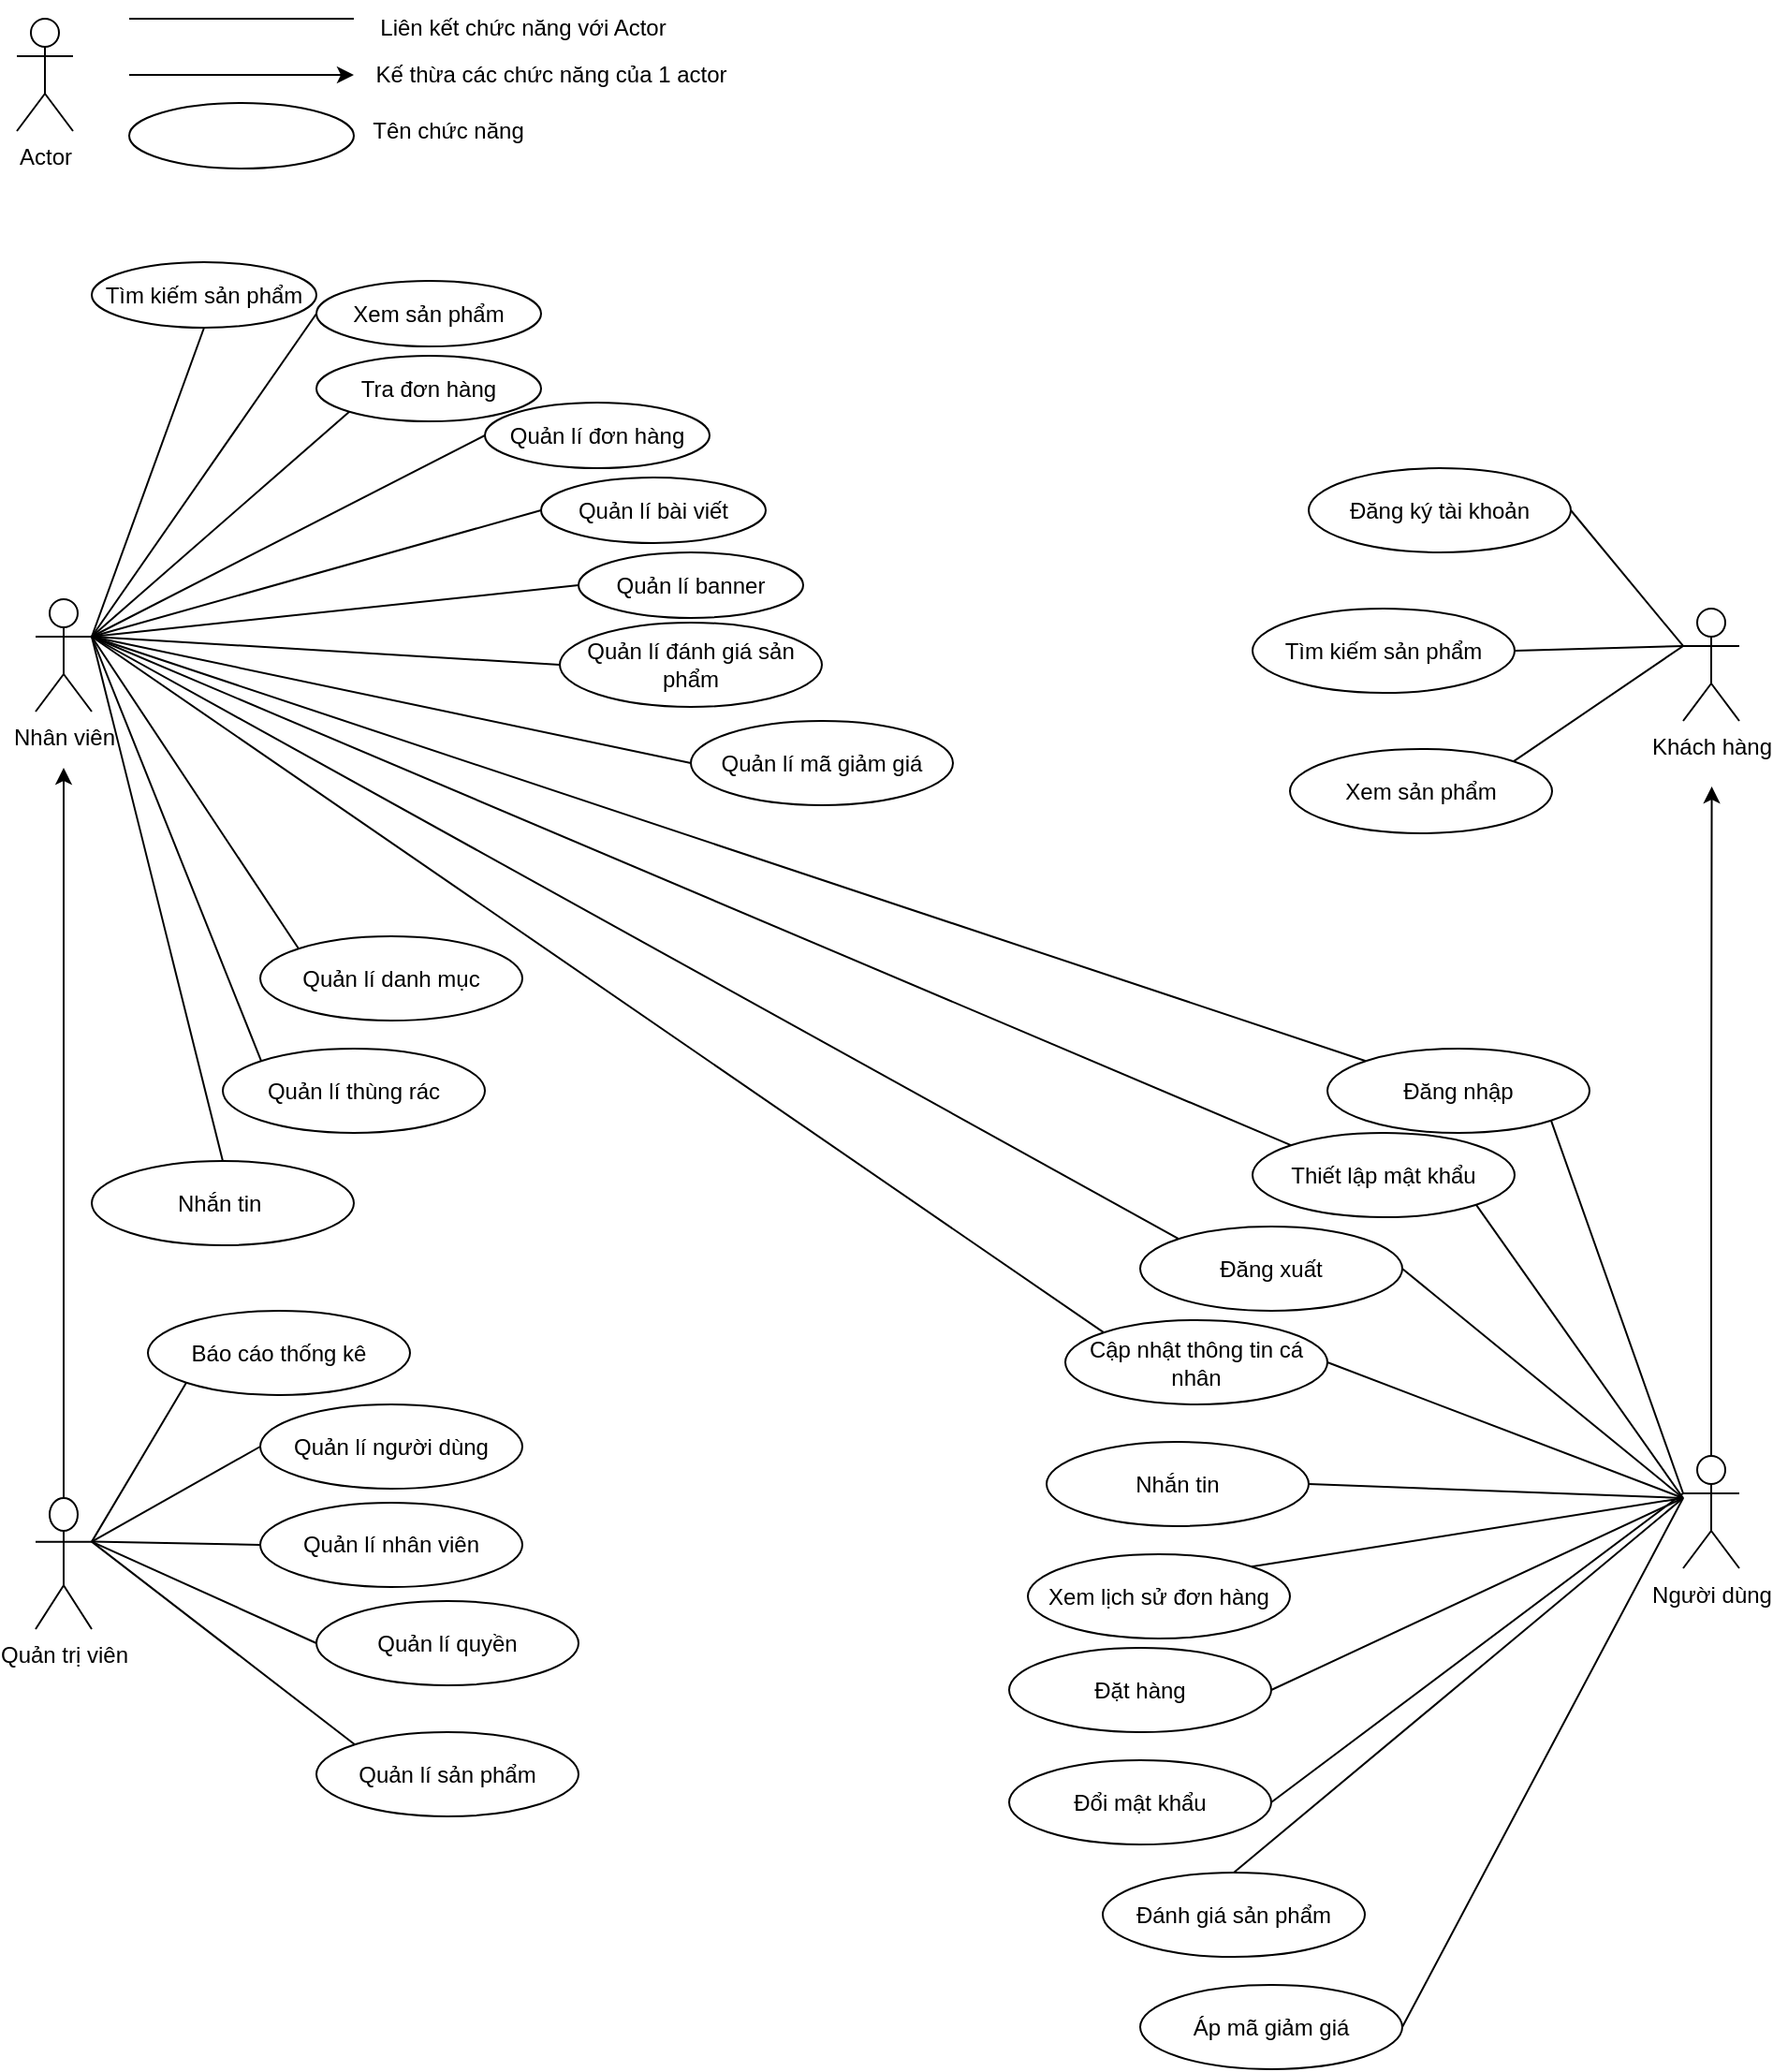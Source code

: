 <mxfile version="26.2.12" pages="5">
  <diagram name="usecase tổng" id="PIl0QiW9QwBU5Ci8UqZp">
    <mxGraphModel dx="1826" dy="1540" grid="1" gridSize="10" guides="1" tooltips="1" connect="1" arrows="1" fold="1" page="0" pageScale="1" pageWidth="827" pageHeight="1169" math="0" shadow="0">
      <root>
        <mxCell id="0" />
        <mxCell id="1" parent="0" />
        <mxCell id="JjzRcLEIySHlDon8CPQ--1" value="" style="ellipse;whiteSpace=wrap;html=1;" vertex="1" parent="1">
          <mxGeometry x="-520" y="-65" width="120" height="35" as="geometry" />
        </mxCell>
        <mxCell id="JjzRcLEIySHlDon8CPQ--2" value="Actor" style="shape=umlActor;verticalLabelPosition=bottom;verticalAlign=top;html=1;outlineConnect=0;" vertex="1" parent="1">
          <mxGeometry x="-580" y="-110" width="30" height="60" as="geometry" />
        </mxCell>
        <mxCell id="JjzRcLEIySHlDon8CPQ--5" value="Nhân viên" style="shape=umlActor;verticalLabelPosition=bottom;verticalAlign=top;html=1;outlineConnect=0;" vertex="1" parent="1">
          <mxGeometry x="-570" y="200" width="30" height="60" as="geometry" />
        </mxCell>
        <mxCell id="nDG-Tsycphq-oocHJlnJ-1" style="edgeStyle=orthogonalEdgeStyle;rounded=0;orthogonalLoop=1;jettySize=auto;html=1;" edge="1" parent="1" source="JjzRcLEIySHlDon8CPQ--8">
          <mxGeometry relative="1" as="geometry">
            <mxPoint x="-555" y="290" as="targetPoint" />
          </mxGeometry>
        </mxCell>
        <mxCell id="JjzRcLEIySHlDon8CPQ--8" value="Quản trị viên" style="shape=umlActor;verticalLabelPosition=bottom;verticalAlign=top;html=1;outlineConnect=0;" vertex="1" parent="1">
          <mxGeometry x="-570" y="680" width="30" height="70" as="geometry" />
        </mxCell>
        <mxCell id="nDG-Tsycphq-oocHJlnJ-2" style="edgeStyle=orthogonalEdgeStyle;rounded=0;orthogonalLoop=1;jettySize=auto;html=1;exitX=0.5;exitY=0;exitDx=0;exitDy=0;exitPerimeter=0;" edge="1" parent="1" source="JjzRcLEIySHlDon8CPQ--9">
          <mxGeometry relative="1" as="geometry">
            <mxPoint x="325.286" y="300" as="targetPoint" />
          </mxGeometry>
        </mxCell>
        <mxCell id="JjzRcLEIySHlDon8CPQ--9" value="Người dùng" style="shape=umlActor;verticalLabelPosition=bottom;verticalAlign=top;html=1;outlineConnect=0;" vertex="1" parent="1">
          <mxGeometry x="310" y="657.5" width="30" height="60" as="geometry" />
        </mxCell>
        <mxCell id="JjzRcLEIySHlDon8CPQ--10" value="Khách hàng" style="shape=umlActor;verticalLabelPosition=bottom;verticalAlign=top;html=1;outlineConnect=0;" vertex="1" parent="1">
          <mxGeometry x="310" y="205" width="30" height="60" as="geometry" />
        </mxCell>
        <mxCell id="JjzRcLEIySHlDon8CPQ--15" value="" style="endArrow=none;html=1;rounded=0;" edge="1" parent="1">
          <mxGeometry width="50" height="50" relative="1" as="geometry">
            <mxPoint x="-520" y="-110" as="sourcePoint" />
            <mxPoint x="-400" y="-110" as="targetPoint" />
          </mxGeometry>
        </mxCell>
        <mxCell id="JjzRcLEIySHlDon8CPQ--16" value="" style="endArrow=classic;html=1;rounded=0;" edge="1" parent="1">
          <mxGeometry width="50" height="50" relative="1" as="geometry">
            <mxPoint x="-520" y="-80" as="sourcePoint" />
            <mxPoint x="-400" y="-80" as="targetPoint" />
          </mxGeometry>
        </mxCell>
        <mxCell id="JjzRcLEIySHlDon8CPQ--17" value="Liên kết chức năng với Actor" style="text;html=1;align=center;verticalAlign=middle;resizable=0;points=[];autosize=1;strokeColor=none;fillColor=none;" vertex="1" parent="1">
          <mxGeometry x="-400" y="-120" width="180" height="30" as="geometry" />
        </mxCell>
        <mxCell id="JjzRcLEIySHlDon8CPQ--18" value="Kế thừa các chức năng của 1 actor" style="text;html=1;align=center;verticalAlign=middle;resizable=0;points=[];autosize=1;strokeColor=none;fillColor=none;" vertex="1" parent="1">
          <mxGeometry x="-400" y="-95" width="210" height="30" as="geometry" />
        </mxCell>
        <mxCell id="JjzRcLEIySHlDon8CPQ--19" value="Tên chức năng" style="text;html=1;align=center;verticalAlign=middle;resizable=0;points=[];autosize=1;strokeColor=none;fillColor=none;" vertex="1" parent="1">
          <mxGeometry x="-400" y="-65" width="100" height="30" as="geometry" />
        </mxCell>
        <mxCell id="JjzRcLEIySHlDon8CPQ--20" value="Tìm kiếm sản phẩm" style="ellipse;whiteSpace=wrap;html=1;" vertex="1" parent="1">
          <mxGeometry x="-540" y="20" width="120" height="35" as="geometry" />
        </mxCell>
        <mxCell id="JjzRcLEIySHlDon8CPQ--21" value="Xem sản phẩm" style="ellipse;whiteSpace=wrap;html=1;" vertex="1" parent="1">
          <mxGeometry x="-420" y="30" width="120" height="35" as="geometry" />
        </mxCell>
        <mxCell id="JjzRcLEIySHlDon8CPQ--22" value="Quản lí đơn hàng" style="ellipse;whiteSpace=wrap;html=1;" vertex="1" parent="1">
          <mxGeometry x="-330" y="95" width="120" height="35" as="geometry" />
        </mxCell>
        <mxCell id="JjzRcLEIySHlDon8CPQ--23" value="Tra đơn hàng" style="ellipse;whiteSpace=wrap;html=1;" vertex="1" parent="1">
          <mxGeometry x="-420" y="70" width="120" height="35" as="geometry" />
        </mxCell>
        <mxCell id="JjzRcLEIySHlDon8CPQ--24" value="Quản lí bài viết" style="ellipse;whiteSpace=wrap;html=1;" vertex="1" parent="1">
          <mxGeometry x="-300" y="135" width="120" height="35" as="geometry" />
        </mxCell>
        <mxCell id="JjzRcLEIySHlDon8CPQ--25" value="Quản lí banner" style="ellipse;whiteSpace=wrap;html=1;" vertex="1" parent="1">
          <mxGeometry x="-280" y="175" width="120" height="35" as="geometry" />
        </mxCell>
        <mxCell id="JjzRcLEIySHlDon8CPQ--26" value="Quản lí đánh giá sản phẩm" style="ellipse;whiteSpace=wrap;html=1;" vertex="1" parent="1">
          <mxGeometry x="-290" y="212.5" width="140" height="45" as="geometry" />
        </mxCell>
        <mxCell id="JjzRcLEIySHlDon8CPQ--27" value="Quản lí mã giảm giá" style="ellipse;whiteSpace=wrap;html=1;" vertex="1" parent="1">
          <mxGeometry x="-220" y="265" width="140" height="45" as="geometry" />
        </mxCell>
        <mxCell id="JjzRcLEIySHlDon8CPQ--28" value="Nhắn tin&amp;nbsp;" style="ellipse;whiteSpace=wrap;html=1;" vertex="1" parent="1">
          <mxGeometry x="-540" y="500" width="140" height="45" as="geometry" />
        </mxCell>
        <mxCell id="JjzRcLEIySHlDon8CPQ--29" value="Quản lí danh mục" style="ellipse;whiteSpace=wrap;html=1;" vertex="1" parent="1">
          <mxGeometry x="-450" y="380" width="140" height="45" as="geometry" />
        </mxCell>
        <mxCell id="JjzRcLEIySHlDon8CPQ--30" value="Quản lí thùng rác" style="ellipse;whiteSpace=wrap;html=1;" vertex="1" parent="1">
          <mxGeometry x="-470" y="440" width="140" height="45" as="geometry" />
        </mxCell>
        <mxCell id="JjzRcLEIySHlDon8CPQ--31" value="Báo cáo thống kê" style="ellipse;whiteSpace=wrap;html=1;" vertex="1" parent="1">
          <mxGeometry x="-510" y="580" width="140" height="45" as="geometry" />
        </mxCell>
        <mxCell id="JjzRcLEIySHlDon8CPQ--32" value="Quản lí người dùng" style="ellipse;whiteSpace=wrap;html=1;" vertex="1" parent="1">
          <mxGeometry x="-450" y="630" width="140" height="45" as="geometry" />
        </mxCell>
        <mxCell id="JjzRcLEIySHlDon8CPQ--33" value="Đăng ký tài khoản" style="ellipse;whiteSpace=wrap;html=1;" vertex="1" parent="1">
          <mxGeometry x="110" y="130" width="140" height="45" as="geometry" />
        </mxCell>
        <mxCell id="JjzRcLEIySHlDon8CPQ--34" value="Tìm kiếm sản phẩm" style="ellipse;whiteSpace=wrap;html=1;" vertex="1" parent="1">
          <mxGeometry x="80" y="205" width="140" height="45" as="geometry" />
        </mxCell>
        <mxCell id="JjzRcLEIySHlDon8CPQ--35" value="Quản lí nhân viên" style="ellipse;whiteSpace=wrap;html=1;" vertex="1" parent="1">
          <mxGeometry x="-450" y="682.5" width="140" height="45" as="geometry" />
        </mxCell>
        <mxCell id="JjzRcLEIySHlDon8CPQ--36" value="Quản lí quyền" style="ellipse;whiteSpace=wrap;html=1;" vertex="1" parent="1">
          <mxGeometry x="-420" y="735" width="140" height="45" as="geometry" />
        </mxCell>
        <mxCell id="JjzRcLEIySHlDon8CPQ--37" value="Quản lí sản phẩm" style="ellipse;whiteSpace=wrap;html=1;" vertex="1" parent="1">
          <mxGeometry x="-420" y="805" width="140" height="45" as="geometry" />
        </mxCell>
        <mxCell id="JjzRcLEIySHlDon8CPQ--38" value="Xem sản phẩm" style="ellipse;whiteSpace=wrap;html=1;" vertex="1" parent="1">
          <mxGeometry x="100" y="280" width="140" height="45" as="geometry" />
        </mxCell>
        <mxCell id="JjzRcLEIySHlDon8CPQ--40" value="Thiết lập mật khẩu" style="ellipse;whiteSpace=wrap;html=1;" vertex="1" parent="1">
          <mxGeometry x="80" y="485" width="140" height="45" as="geometry" />
        </mxCell>
        <mxCell id="JjzRcLEIySHlDon8CPQ--42" value="Đặt hàng" style="ellipse;whiteSpace=wrap;html=1;" vertex="1" parent="1">
          <mxGeometry x="-50" y="760" width="140" height="45" as="geometry" />
        </mxCell>
        <mxCell id="JjzRcLEIySHlDon8CPQ--43" value="Đổi mật khẩu" style="ellipse;whiteSpace=wrap;html=1;" vertex="1" parent="1">
          <mxGeometry x="-50" y="820" width="140" height="45" as="geometry" />
        </mxCell>
        <mxCell id="JjzRcLEIySHlDon8CPQ--44" value="Cập nhật thông tin cá nhân" style="ellipse;whiteSpace=wrap;html=1;" vertex="1" parent="1">
          <mxGeometry x="-20" y="585" width="140" height="45" as="geometry" />
        </mxCell>
        <mxCell id="JjzRcLEIySHlDon8CPQ--45" value="Nhắn tin" style="ellipse;whiteSpace=wrap;html=1;" vertex="1" parent="1">
          <mxGeometry x="-30" y="650" width="140" height="45" as="geometry" />
        </mxCell>
        <mxCell id="JjzRcLEIySHlDon8CPQ--46" value="Đánh giá sản phẩm" style="ellipse;whiteSpace=wrap;html=1;" vertex="1" parent="1">
          <mxGeometry y="880" width="140" height="45" as="geometry" />
        </mxCell>
        <mxCell id="JjzRcLEIySHlDon8CPQ--47" value="Xem lịch sử đơn hàng" style="ellipse;whiteSpace=wrap;html=1;" vertex="1" parent="1">
          <mxGeometry x="-40" y="710" width="140" height="45" as="geometry" />
        </mxCell>
        <mxCell id="JjzRcLEIySHlDon8CPQ--48" value="Áp mã giảm giá" style="ellipse;whiteSpace=wrap;html=1;" vertex="1" parent="1">
          <mxGeometry x="20" y="940" width="140" height="45" as="geometry" />
        </mxCell>
        <mxCell id="JjzRcLEIySHlDon8CPQ--49" value="Đăng xuất" style="ellipse;whiteSpace=wrap;html=1;" vertex="1" parent="1">
          <mxGeometry x="20" y="535" width="140" height="45" as="geometry" />
        </mxCell>
        <mxCell id="JjzRcLEIySHlDon8CPQ--50" value="Đăng nhập" style="ellipse;whiteSpace=wrap;html=1;" vertex="1" parent="1">
          <mxGeometry x="120" y="440" width="140" height="45" as="geometry" />
        </mxCell>
        <mxCell id="0RvgfAhFvwg54Dzz7CO5-1" value="" style="endArrow=none;html=1;rounded=0;entryX=0.5;entryY=1;entryDx=0;entryDy=0;" edge="1" parent="1" target="JjzRcLEIySHlDon8CPQ--20">
          <mxGeometry width="50" height="50" relative="1" as="geometry">
            <mxPoint x="-540" y="220" as="sourcePoint" />
            <mxPoint x="-250" y="90" as="targetPoint" />
          </mxGeometry>
        </mxCell>
        <mxCell id="0RvgfAhFvwg54Dzz7CO5-2" value="" style="endArrow=none;html=1;rounded=0;entryX=0;entryY=0.5;entryDx=0;entryDy=0;" edge="1" parent="1" target="JjzRcLEIySHlDon8CPQ--21">
          <mxGeometry width="50" height="50" relative="1" as="geometry">
            <mxPoint x="-540" y="220" as="sourcePoint" />
            <mxPoint x="-470" y="65" as="targetPoint" />
          </mxGeometry>
        </mxCell>
        <mxCell id="0RvgfAhFvwg54Dzz7CO5-3" value="" style="endArrow=none;html=1;rounded=0;entryX=0;entryY=1;entryDx=0;entryDy=0;" edge="1" parent="1" target="JjzRcLEIySHlDon8CPQ--23">
          <mxGeometry width="50" height="50" relative="1" as="geometry">
            <mxPoint x="-540" y="220" as="sourcePoint" />
            <mxPoint x="-410" y="58" as="targetPoint" />
          </mxGeometry>
        </mxCell>
        <mxCell id="0RvgfAhFvwg54Dzz7CO5-4" value="" style="endArrow=none;html=1;rounded=0;entryX=0;entryY=0.5;entryDx=0;entryDy=0;" edge="1" parent="1" target="JjzRcLEIySHlDon8CPQ--22">
          <mxGeometry width="50" height="50" relative="1" as="geometry">
            <mxPoint x="-540" y="220" as="sourcePoint" />
            <mxPoint x="-393" y="110" as="targetPoint" />
          </mxGeometry>
        </mxCell>
        <mxCell id="0RvgfAhFvwg54Dzz7CO5-5" value="" style="endArrow=none;html=1;rounded=0;entryX=0;entryY=0.5;entryDx=0;entryDy=0;" edge="1" parent="1" target="JjzRcLEIySHlDon8CPQ--24">
          <mxGeometry width="50" height="50" relative="1" as="geometry">
            <mxPoint x="-540" y="220" as="sourcePoint" />
            <mxPoint x="-320" y="123" as="targetPoint" />
          </mxGeometry>
        </mxCell>
        <mxCell id="0RvgfAhFvwg54Dzz7CO5-6" value="" style="endArrow=none;html=1;rounded=0;entryX=0;entryY=0.5;entryDx=0;entryDy=0;" edge="1" parent="1" target="JjzRcLEIySHlDon8CPQ--25">
          <mxGeometry width="50" height="50" relative="1" as="geometry">
            <mxPoint x="-540" y="220" as="sourcePoint" />
            <mxPoint x="-290" y="163" as="targetPoint" />
          </mxGeometry>
        </mxCell>
        <mxCell id="0RvgfAhFvwg54Dzz7CO5-7" value="" style="endArrow=none;html=1;rounded=0;entryX=0;entryY=0.5;entryDx=0;entryDy=0;" edge="1" parent="1" target="JjzRcLEIySHlDon8CPQ--26">
          <mxGeometry width="50" height="50" relative="1" as="geometry">
            <mxPoint x="-540" y="220" as="sourcePoint" />
            <mxPoint x="-270" y="203" as="targetPoint" />
          </mxGeometry>
        </mxCell>
        <mxCell id="0RvgfAhFvwg54Dzz7CO5-8" value="" style="endArrow=none;html=1;rounded=0;entryX=0;entryY=0.5;entryDx=0;entryDy=0;" edge="1" parent="1" target="JjzRcLEIySHlDon8CPQ--27">
          <mxGeometry width="50" height="50" relative="1" as="geometry">
            <mxPoint x="-540" y="220" as="sourcePoint" />
            <mxPoint x="-280" y="245" as="targetPoint" />
          </mxGeometry>
        </mxCell>
        <mxCell id="0RvgfAhFvwg54Dzz7CO5-9" value="" style="endArrow=none;html=1;rounded=0;entryX=0;entryY=0;entryDx=0;entryDy=0;" edge="1" parent="1" target="JjzRcLEIySHlDon8CPQ--29">
          <mxGeometry width="50" height="50" relative="1" as="geometry">
            <mxPoint x="-540" y="220" as="sourcePoint" />
            <mxPoint x="-210" y="298" as="targetPoint" />
          </mxGeometry>
        </mxCell>
        <mxCell id="0RvgfAhFvwg54Dzz7CO5-10" value="" style="endArrow=none;html=1;rounded=0;entryX=0;entryY=0;entryDx=0;entryDy=0;" edge="1" parent="1" target="JjzRcLEIySHlDon8CPQ--30">
          <mxGeometry width="50" height="50" relative="1" as="geometry">
            <mxPoint x="-540" y="220" as="sourcePoint" />
            <mxPoint x="-421" y="397" as="targetPoint" />
          </mxGeometry>
        </mxCell>
        <mxCell id="0RvgfAhFvwg54Dzz7CO5-11" value="" style="endArrow=none;html=1;rounded=0;entryX=0.5;entryY=0;entryDx=0;entryDy=0;" edge="1" parent="1" target="JjzRcLEIySHlDon8CPQ--28">
          <mxGeometry width="50" height="50" relative="1" as="geometry">
            <mxPoint x="-540" y="220" as="sourcePoint" />
            <mxPoint x="-441" y="457" as="targetPoint" />
          </mxGeometry>
        </mxCell>
        <mxCell id="0RvgfAhFvwg54Dzz7CO5-12" value="" style="endArrow=none;html=1;rounded=0;entryX=0;entryY=0;entryDx=0;entryDy=0;" edge="1" parent="1" target="JjzRcLEIySHlDon8CPQ--50">
          <mxGeometry width="50" height="50" relative="1" as="geometry">
            <mxPoint x="-540" y="220" as="sourcePoint" />
            <mxPoint x="-460" y="510" as="targetPoint" />
          </mxGeometry>
        </mxCell>
        <mxCell id="0RvgfAhFvwg54Dzz7CO5-13" value="" style="endArrow=none;html=1;rounded=0;entryX=0;entryY=0;entryDx=0;entryDy=0;" edge="1" parent="1" target="JjzRcLEIySHlDon8CPQ--40">
          <mxGeometry width="50" height="50" relative="1" as="geometry">
            <mxPoint x="-540" y="220" as="sourcePoint" />
            <mxPoint x="150" y="457" as="targetPoint" />
          </mxGeometry>
        </mxCell>
        <mxCell id="0RvgfAhFvwg54Dzz7CO5-14" value="" style="endArrow=none;html=1;rounded=0;entryX=0;entryY=0;entryDx=0;entryDy=0;" edge="1" parent="1" target="JjzRcLEIySHlDon8CPQ--49">
          <mxGeometry width="50" height="50" relative="1" as="geometry">
            <mxPoint x="-540" y="220" as="sourcePoint" />
            <mxPoint x="110" y="502" as="targetPoint" />
          </mxGeometry>
        </mxCell>
        <mxCell id="0RvgfAhFvwg54Dzz7CO5-15" value="" style="endArrow=none;html=1;rounded=0;entryX=0;entryY=0;entryDx=0;entryDy=0;" edge="1" parent="1" target="JjzRcLEIySHlDon8CPQ--44">
          <mxGeometry width="50" height="50" relative="1" as="geometry">
            <mxPoint x="-540" y="220" as="sourcePoint" />
            <mxPoint x="50" y="552" as="targetPoint" />
          </mxGeometry>
        </mxCell>
        <mxCell id="0RvgfAhFvwg54Dzz7CO5-16" value="" style="endArrow=none;html=1;rounded=0;entryX=0;entryY=0.333;entryDx=0;entryDy=0;entryPerimeter=0;exitX=1;exitY=1;exitDx=0;exitDy=0;" edge="1" parent="1" source="JjzRcLEIySHlDon8CPQ--50" target="JjzRcLEIySHlDon8CPQ--9">
          <mxGeometry width="50" height="50" relative="1" as="geometry">
            <mxPoint x="170" y="410" as="sourcePoint" />
            <mxPoint x="220" y="360" as="targetPoint" />
          </mxGeometry>
        </mxCell>
        <mxCell id="0RvgfAhFvwg54Dzz7CO5-17" value="" style="endArrow=none;html=1;rounded=0;exitX=1;exitY=1;exitDx=0;exitDy=0;" edge="1" parent="1" source="JjzRcLEIySHlDon8CPQ--40">
          <mxGeometry width="50" height="50" relative="1" as="geometry">
            <mxPoint x="249" y="488" as="sourcePoint" />
            <mxPoint x="310" y="680" as="targetPoint" />
          </mxGeometry>
        </mxCell>
        <mxCell id="0RvgfAhFvwg54Dzz7CO5-18" value="" style="endArrow=none;html=1;rounded=0;exitX=1;exitY=0.5;exitDx=0;exitDy=0;" edge="1" parent="1" source="JjzRcLEIySHlDon8CPQ--49">
          <mxGeometry width="50" height="50" relative="1" as="geometry">
            <mxPoint x="209" y="533" as="sourcePoint" />
            <mxPoint x="310" y="680" as="targetPoint" />
          </mxGeometry>
        </mxCell>
        <mxCell id="0RvgfAhFvwg54Dzz7CO5-19" value="" style="endArrow=none;html=1;rounded=0;exitX=1;exitY=0.5;exitDx=0;exitDy=0;" edge="1" parent="1" source="JjzRcLEIySHlDon8CPQ--44">
          <mxGeometry width="50" height="50" relative="1" as="geometry">
            <mxPoint x="170" y="568" as="sourcePoint" />
            <mxPoint x="310" y="680" as="targetPoint" />
          </mxGeometry>
        </mxCell>
        <mxCell id="0RvgfAhFvwg54Dzz7CO5-20" value="" style="endArrow=none;html=1;rounded=0;exitX=1;exitY=0.5;exitDx=0;exitDy=0;" edge="1" parent="1" source="JjzRcLEIySHlDon8CPQ--45">
          <mxGeometry width="50" height="50" relative="1" as="geometry">
            <mxPoint x="130" y="618" as="sourcePoint" />
            <mxPoint x="310" y="680" as="targetPoint" />
          </mxGeometry>
        </mxCell>
        <mxCell id="0RvgfAhFvwg54Dzz7CO5-22" value="" style="endArrow=none;html=1;rounded=0;exitX=1;exitY=0;exitDx=0;exitDy=0;" edge="1" parent="1" source="JjzRcLEIySHlDon8CPQ--47">
          <mxGeometry width="50" height="50" relative="1" as="geometry">
            <mxPoint x="100" y="738" as="sourcePoint" />
            <mxPoint x="310" y="680" as="targetPoint" />
          </mxGeometry>
        </mxCell>
        <mxCell id="0RvgfAhFvwg54Dzz7CO5-23" value="" style="endArrow=none;html=1;rounded=0;exitX=1;exitY=0.5;exitDx=0;exitDy=0;" edge="1" parent="1" source="JjzRcLEIySHlDon8CPQ--42">
          <mxGeometry width="50" height="50" relative="1" as="geometry">
            <mxPoint x="129" y="767" as="sourcePoint" />
            <mxPoint x="310" y="680" as="targetPoint" />
          </mxGeometry>
        </mxCell>
        <mxCell id="0RvgfAhFvwg54Dzz7CO5-24" value="" style="endArrow=none;html=1;rounded=0;exitX=1;exitY=0.5;exitDx=0;exitDy=0;entryX=0;entryY=0.333;entryDx=0;entryDy=0;entryPerimeter=0;" edge="1" parent="1" source="JjzRcLEIySHlDon8CPQ--43" target="JjzRcLEIySHlDon8CPQ--9">
          <mxGeometry width="50" height="50" relative="1" as="geometry">
            <mxPoint x="120" y="833" as="sourcePoint" />
            <mxPoint x="320" y="690" as="targetPoint" />
          </mxGeometry>
        </mxCell>
        <mxCell id="0RvgfAhFvwg54Dzz7CO5-25" value="" style="endArrow=none;html=1;rounded=0;exitX=0.5;exitY=0;exitDx=0;exitDy=0;" edge="1" parent="1" source="JjzRcLEIySHlDon8CPQ--46">
          <mxGeometry width="50" height="50" relative="1" as="geometry">
            <mxPoint x="90" y="878" as="sourcePoint" />
            <mxPoint x="310" y="680" as="targetPoint" />
          </mxGeometry>
        </mxCell>
        <mxCell id="0RvgfAhFvwg54Dzz7CO5-27" value="" style="endArrow=none;html=1;rounded=0;exitX=1;exitY=0.5;exitDx=0;exitDy=0;" edge="1" parent="1" source="JjzRcLEIySHlDon8CPQ--48">
          <mxGeometry width="50" height="50" relative="1" as="geometry">
            <mxPoint x="110" y="900" as="sourcePoint" />
            <mxPoint x="310" y="680" as="targetPoint" />
          </mxGeometry>
        </mxCell>
        <mxCell id="0RvgfAhFvwg54Dzz7CO5-28" value="" style="endArrow=none;html=1;rounded=0;exitX=1;exitY=0.5;exitDx=0;exitDy=0;entryX=0;entryY=0.333;entryDx=0;entryDy=0;entryPerimeter=0;" edge="1" parent="1" source="JjzRcLEIySHlDon8CPQ--33" target="JjzRcLEIySHlDon8CPQ--10">
          <mxGeometry width="50" height="50" relative="1" as="geometry">
            <mxPoint x="170" y="983" as="sourcePoint" />
            <mxPoint x="320" y="690" as="targetPoint" />
          </mxGeometry>
        </mxCell>
        <mxCell id="0RvgfAhFvwg54Dzz7CO5-29" value="" style="endArrow=none;html=1;rounded=0;exitX=1;exitY=0.5;exitDx=0;exitDy=0;entryX=0;entryY=0.333;entryDx=0;entryDy=0;entryPerimeter=0;" edge="1" parent="1" source="JjzRcLEIySHlDon8CPQ--34" target="JjzRcLEIySHlDon8CPQ--10">
          <mxGeometry width="50" height="50" relative="1" as="geometry">
            <mxPoint x="260" y="163" as="sourcePoint" />
            <mxPoint x="310" y="230" as="targetPoint" />
          </mxGeometry>
        </mxCell>
        <mxCell id="0RvgfAhFvwg54Dzz7CO5-30" value="" style="endArrow=none;html=1;rounded=0;exitX=1;exitY=0;exitDx=0;exitDy=0;entryX=0;entryY=0.333;entryDx=0;entryDy=0;entryPerimeter=0;" edge="1" parent="1" source="JjzRcLEIySHlDon8CPQ--38" target="JjzRcLEIySHlDon8CPQ--10">
          <mxGeometry width="50" height="50" relative="1" as="geometry">
            <mxPoint x="230" y="238" as="sourcePoint" />
            <mxPoint x="310" y="230" as="targetPoint" />
          </mxGeometry>
        </mxCell>
        <mxCell id="Y0jh7fIcP1i8Qi6UkfS5-1" value="" style="endArrow=none;html=1;rounded=0;exitX=1;exitY=0.333;exitDx=0;exitDy=0;exitPerimeter=0;entryX=0;entryY=1;entryDx=0;entryDy=0;" edge="1" parent="1" source="JjzRcLEIySHlDon8CPQ--8" target="JjzRcLEIySHlDon8CPQ--31">
          <mxGeometry width="50" height="50" relative="1" as="geometry">
            <mxPoint x="-350" y="560" as="sourcePoint" />
            <mxPoint x="-300" y="510" as="targetPoint" />
          </mxGeometry>
        </mxCell>
        <mxCell id="Y0jh7fIcP1i8Qi6UkfS5-2" value="" style="endArrow=none;html=1;rounded=0;exitX=1;exitY=0.333;exitDx=0;exitDy=0;exitPerimeter=0;entryX=0;entryY=0.5;entryDx=0;entryDy=0;" edge="1" parent="1" source="JjzRcLEIySHlDon8CPQ--8" target="JjzRcLEIySHlDon8CPQ--32">
          <mxGeometry width="50" height="50" relative="1" as="geometry">
            <mxPoint x="-530" y="713" as="sourcePoint" />
            <mxPoint x="-480" y="628" as="targetPoint" />
          </mxGeometry>
        </mxCell>
        <mxCell id="Y0jh7fIcP1i8Qi6UkfS5-3" value="" style="endArrow=none;html=1;rounded=0;entryX=0;entryY=0.5;entryDx=0;entryDy=0;exitX=1;exitY=0.333;exitDx=0;exitDy=0;exitPerimeter=0;" edge="1" parent="1" source="JjzRcLEIySHlDon8CPQ--8" target="JjzRcLEIySHlDon8CPQ--35">
          <mxGeometry width="50" height="50" relative="1" as="geometry">
            <mxPoint x="-520" y="670" as="sourcePoint" />
            <mxPoint x="-440" y="663" as="targetPoint" />
          </mxGeometry>
        </mxCell>
        <mxCell id="Y0jh7fIcP1i8Qi6UkfS5-4" value="" style="endArrow=none;html=1;rounded=0;entryX=0;entryY=0.5;entryDx=0;entryDy=0;exitX=1;exitY=0.333;exitDx=0;exitDy=0;exitPerimeter=0;" edge="1" parent="1" source="JjzRcLEIySHlDon8CPQ--8" target="JjzRcLEIySHlDon8CPQ--36">
          <mxGeometry width="50" height="50" relative="1" as="geometry">
            <mxPoint x="-530" y="713" as="sourcePoint" />
            <mxPoint x="-440" y="715" as="targetPoint" />
          </mxGeometry>
        </mxCell>
        <mxCell id="Y0jh7fIcP1i8Qi6UkfS5-5" value="" style="endArrow=none;html=1;rounded=0;entryX=0;entryY=0;entryDx=0;entryDy=0;exitX=1;exitY=0.333;exitDx=0;exitDy=0;exitPerimeter=0;" edge="1" parent="1" source="JjzRcLEIySHlDon8CPQ--8" target="JjzRcLEIySHlDon8CPQ--37">
          <mxGeometry width="50" height="50" relative="1" as="geometry">
            <mxPoint x="-530" y="713" as="sourcePoint" />
            <mxPoint x="-410" y="768" as="targetPoint" />
          </mxGeometry>
        </mxCell>
      </root>
    </mxGraphModel>
  </diagram>
  <diagram id="Rv2uLqAO8eu8_eO7NFJx" name="người dùng">
    <mxGraphModel dx="1688" dy="1540" grid="1" gridSize="10" guides="1" tooltips="1" connect="1" arrows="1" fold="1" page="0" pageScale="1" pageWidth="827" pageHeight="1169" math="0" shadow="0">
      <root>
        <mxCell id="0" />
        <mxCell id="1" parent="0" />
        <mxCell id="S94zQpPb3lNwEEUtyOl2-1" value="Quản lí thông tin tài khoản" style="ellipse;whiteSpace=wrap;html=1;" vertex="1" parent="1">
          <mxGeometry x="-300" y="10" width="200" height="60" as="geometry" />
        </mxCell>
        <mxCell id="MbUEFgMs-GBcShzcGbrw-1" value="Người dùng" style="shape=umlActor;verticalLabelPosition=bottom;verticalAlign=top;html=1;outlineConnect=0;" vertex="1" parent="1">
          <mxGeometry x="-540" y="500" width="40" height="80" as="geometry" />
        </mxCell>
        <mxCell id="MbUEFgMs-GBcShzcGbrw-2" value="Đổi màt khẩu" style="ellipse;whiteSpace=wrap;html=1;" vertex="1" parent="1">
          <mxGeometry x="-10" y="-40" width="170" height="60" as="geometry" />
        </mxCell>
        <mxCell id="MbUEFgMs-GBcShzcGbrw-3" value="Quên mật khẩu" style="ellipse;whiteSpace=wrap;html=1;" vertex="1" parent="1">
          <mxGeometry x="10" y="50" width="170" height="60" as="geometry" />
        </mxCell>
        <mxCell id="MbUEFgMs-GBcShzcGbrw-4" value="Cập nhật thông tin cá nhân" style="ellipse;whiteSpace=wrap;html=1;" vertex="1" parent="1">
          <mxGeometry x="-280" y="170" width="200" height="60" as="geometry" />
        </mxCell>
        <mxCell id="rTSio4DDjmZObA4041UF-1" value="Tên, tuổi, SĐT" style="ellipse;whiteSpace=wrap;html=1;" vertex="1" parent="1">
          <mxGeometry x="10" y="130" width="170" height="60" as="geometry" />
        </mxCell>
        <mxCell id="rTSio4DDjmZObA4041UF-2" value="Địa chỉ nhận hàng&amp;nbsp;" style="ellipse;whiteSpace=wrap;html=1;" vertex="1" parent="1">
          <mxGeometry x="10" y="210" width="170" height="60" as="geometry" />
        </mxCell>
        <mxCell id="rTSio4DDjmZObA4041UF-3" value="Đánh giá sản phẩm" style="ellipse;whiteSpace=wrap;html=1;" vertex="1" parent="1">
          <mxGeometry x="-280" y="260" width="200" height="60" as="geometry" />
        </mxCell>
        <mxCell id="iSLgpfSiJaA8KAEOXIRl-1" value="Đặt hàng" style="ellipse;whiteSpace=wrap;html=1;" vertex="1" parent="1">
          <mxGeometry x="-270" y="370" width="200" height="60" as="geometry" />
        </mxCell>
        <mxCell id="iSLgpfSiJaA8KAEOXIRl-2" value="Theo dõi đơn hàng" style="ellipse;whiteSpace=wrap;html=1;" vertex="1" parent="1">
          <mxGeometry x="-270" y="480" width="200" height="60" as="geometry" />
        </mxCell>
        <mxCell id="iSLgpfSiJaA8KAEOXIRl-3" value="Hoàn hàng" style="ellipse;whiteSpace=wrap;html=1;" vertex="1" parent="1">
          <mxGeometry x="-260" y="560" width="200" height="60" as="geometry" />
        </mxCell>
        <mxCell id="iSLgpfSiJaA8KAEOXIRl-4" value="Tìm kiếm sản phẩm" style="ellipse;whiteSpace=wrap;html=1;" vertex="1" parent="1">
          <mxGeometry x="-260" y="650" width="200" height="60" as="geometry" />
        </mxCell>
        <mxCell id="iSLgpfSiJaA8KAEOXIRl-5" value="Áp voucher" style="ellipse;whiteSpace=wrap;html=1;" vertex="1" parent="1">
          <mxGeometry x="-250" y="910" width="200" height="60" as="geometry" />
        </mxCell>
        <mxCell id="iSLgpfSiJaA8KAEOXIRl-6" value="Quản lí đơn hàng" style="ellipse;whiteSpace=wrap;html=1;" vertex="1" parent="1">
          <mxGeometry x="-260" y="820" width="200" height="60" as="geometry" />
        </mxCell>
        <mxCell id="iSLgpfSiJaA8KAEOXIRl-7" value="Xem sản phẩm" style="ellipse;whiteSpace=wrap;html=1;" vertex="1" parent="1">
          <mxGeometry x="-260" y="750" width="200" height="60" as="geometry" />
        </mxCell>
        <mxCell id="iSLgpfSiJaA8KAEOXIRl-8" value="Nhắn tin" style="ellipse;whiteSpace=wrap;html=1;" vertex="1" parent="1">
          <mxGeometry x="-250" y="1010" width="200" height="60" as="geometry" />
        </mxCell>
        <mxCell id="iSLgpfSiJaA8KAEOXIRl-9" value="Chọn phương thức thanh toán" style="ellipse;whiteSpace=wrap;html=1;" vertex="1" parent="1">
          <mxGeometry x="40" y="410" width="170" height="60" as="geometry" />
        </mxCell>
        <mxCell id="iSLgpfSiJaA8KAEOXIRl-10" value="Áp mã voucher" style="ellipse;whiteSpace=wrap;html=1;" vertex="1" parent="1">
          <mxGeometry x="30" y="340" width="170" height="60" as="geometry" />
        </mxCell>
        <mxCell id="iSLgpfSiJaA8KAEOXIRl-11" value="Tìm kiếm theo tên" style="ellipse;whiteSpace=wrap;html=1;" vertex="1" parent="1">
          <mxGeometry x="40" y="640" width="170" height="60" as="geometry" />
        </mxCell>
        <mxCell id="iSLgpfSiJaA8KAEOXIRl-12" value="Lọc sản phẩm (giá, tên)" style="ellipse;whiteSpace=wrap;html=1;" vertex="1" parent="1">
          <mxGeometry x="40" y="730" width="170" height="60" as="geometry" />
        </mxCell>
        <mxCell id="iSLgpfSiJaA8KAEOXIRl-13" value="Nhập mã voucher" style="ellipse;whiteSpace=wrap;html=1;" vertex="1" parent="1">
          <mxGeometry x="50" y="870" width="170" height="60" as="geometry" />
        </mxCell>
        <mxCell id="iSLgpfSiJaA8KAEOXIRl-14" value="Áp dụng mã voucher" style="ellipse;whiteSpace=wrap;html=1;" vertex="1" parent="1">
          <mxGeometry x="50" y="940" width="170" height="60" as="geometry" />
        </mxCell>
        <mxCell id="iSLgpfSiJaA8KAEOXIRl-16" value="" style="endArrow=none;html=1;rounded=0;exitX=1;exitY=0.333;exitDx=0;exitDy=0;exitPerimeter=0;entryX=0;entryY=0.5;entryDx=0;entryDy=0;" edge="1" parent="1" source="MbUEFgMs-GBcShzcGbrw-1" target="S94zQpPb3lNwEEUtyOl2-1">
          <mxGeometry width="50" height="50" relative="1" as="geometry">
            <mxPoint x="-140" y="650" as="sourcePoint" />
            <mxPoint x="-90" y="600" as="targetPoint" />
          </mxGeometry>
        </mxCell>
        <mxCell id="iSLgpfSiJaA8KAEOXIRl-17" value="" style="endArrow=none;html=1;rounded=0;entryX=0;entryY=0.5;entryDx=0;entryDy=0;" edge="1" parent="1" target="MbUEFgMs-GBcShzcGbrw-4">
          <mxGeometry width="50" height="50" relative="1" as="geometry">
            <mxPoint x="-500" y="530" as="sourcePoint" />
            <mxPoint x="-290" y="50" as="targetPoint" />
          </mxGeometry>
        </mxCell>
        <mxCell id="iSLgpfSiJaA8KAEOXIRl-18" value="" style="endArrow=none;html=1;rounded=0;entryX=0;entryY=0.5;entryDx=0;entryDy=0;" edge="1" parent="1" target="rTSio4DDjmZObA4041UF-3">
          <mxGeometry width="50" height="50" relative="1" as="geometry">
            <mxPoint x="-500" y="530" as="sourcePoint" />
            <mxPoint x="-270" y="210" as="targetPoint" />
          </mxGeometry>
        </mxCell>
        <mxCell id="iSLgpfSiJaA8KAEOXIRl-19" value="" style="endArrow=none;html=1;rounded=0;entryX=0;entryY=0.5;entryDx=0;entryDy=0;" edge="1" parent="1" target="iSLgpfSiJaA8KAEOXIRl-1">
          <mxGeometry width="50" height="50" relative="1" as="geometry">
            <mxPoint x="-500" y="530" as="sourcePoint" />
            <mxPoint x="-270" y="320" as="targetPoint" />
          </mxGeometry>
        </mxCell>
        <mxCell id="iSLgpfSiJaA8KAEOXIRl-20" value="" style="endArrow=none;html=1;rounded=0;entryX=0;entryY=0.5;entryDx=0;entryDy=0;" edge="1" parent="1" target="iSLgpfSiJaA8KAEOXIRl-2">
          <mxGeometry width="50" height="50" relative="1" as="geometry">
            <mxPoint x="-500" y="530" as="sourcePoint" />
            <mxPoint x="-260" y="410" as="targetPoint" />
          </mxGeometry>
        </mxCell>
        <mxCell id="iSLgpfSiJaA8KAEOXIRl-21" value="" style="endArrow=none;html=1;rounded=0;entryX=0;entryY=0.5;entryDx=0;entryDy=0;" edge="1" parent="1" target="iSLgpfSiJaA8KAEOXIRl-3">
          <mxGeometry width="50" height="50" relative="1" as="geometry">
            <mxPoint x="-500" y="530" as="sourcePoint" />
            <mxPoint x="-250" y="520" as="targetPoint" />
          </mxGeometry>
        </mxCell>
        <mxCell id="iSLgpfSiJaA8KAEOXIRl-22" value="" style="endArrow=none;html=1;rounded=0;entryX=0;entryY=0.5;entryDx=0;entryDy=0;" edge="1" parent="1" target="iSLgpfSiJaA8KAEOXIRl-4">
          <mxGeometry width="50" height="50" relative="1" as="geometry">
            <mxPoint x="-500" y="530" as="sourcePoint" />
            <mxPoint x="-250" y="600" as="targetPoint" />
          </mxGeometry>
        </mxCell>
        <mxCell id="iSLgpfSiJaA8KAEOXIRl-23" value="" style="endArrow=none;html=1;rounded=0;entryX=0;entryY=0.5;entryDx=0;entryDy=0;" edge="1" parent="1" target="iSLgpfSiJaA8KAEOXIRl-7">
          <mxGeometry width="50" height="50" relative="1" as="geometry">
            <mxPoint x="-500" y="530" as="sourcePoint" />
            <mxPoint x="-250" y="690" as="targetPoint" />
          </mxGeometry>
        </mxCell>
        <mxCell id="iSLgpfSiJaA8KAEOXIRl-24" value="" style="endArrow=none;html=1;rounded=0;entryX=0;entryY=0.333;entryDx=0;entryDy=0;entryPerimeter=0;" edge="1" parent="1" target="iSLgpfSiJaA8KAEOXIRl-6">
          <mxGeometry width="50" height="50" relative="1" as="geometry">
            <mxPoint x="-500" y="530" as="sourcePoint" />
            <mxPoint x="-240" y="770" as="targetPoint" />
          </mxGeometry>
        </mxCell>
        <mxCell id="iSLgpfSiJaA8KAEOXIRl-25" value="" style="endArrow=none;html=1;rounded=0;entryX=0;entryY=0.5;entryDx=0;entryDy=0;" edge="1" parent="1" target="iSLgpfSiJaA8KAEOXIRl-5">
          <mxGeometry width="50" height="50" relative="1" as="geometry">
            <mxPoint x="-500" y="530" as="sourcePoint" />
            <mxPoint x="-250" y="850" as="targetPoint" />
          </mxGeometry>
        </mxCell>
        <mxCell id="iSLgpfSiJaA8KAEOXIRl-26" value="" style="endArrow=none;html=1;rounded=0;entryX=0;entryY=0.5;entryDx=0;entryDy=0;" edge="1" parent="1" target="iSLgpfSiJaA8KAEOXIRl-8">
          <mxGeometry width="50" height="50" relative="1" as="geometry">
            <mxPoint x="-500" y="530" as="sourcePoint" />
            <mxPoint x="-240" y="950" as="targetPoint" />
          </mxGeometry>
        </mxCell>
        <mxCell id="iSLgpfSiJaA8KAEOXIRl-27" value="extend" style="endArrow=open;endSize=12;dashed=1;html=1;rounded=0;exitX=0;exitY=0.5;exitDx=0;exitDy=0;" edge="1" parent="1" source="MbUEFgMs-GBcShzcGbrw-2" target="S94zQpPb3lNwEEUtyOl2-1">
          <mxGeometry width="160" relative="1" as="geometry">
            <mxPoint x="-70" y="690" as="sourcePoint" />
            <mxPoint x="90" y="690" as="targetPoint" />
          </mxGeometry>
        </mxCell>
        <mxCell id="iSLgpfSiJaA8KAEOXIRl-28" value="extend" style="endArrow=open;endSize=12;dashed=1;html=1;rounded=0;entryX=1;entryY=1;entryDx=0;entryDy=0;exitX=0;exitY=0.5;exitDx=0;exitDy=0;" edge="1" parent="1" source="MbUEFgMs-GBcShzcGbrw-3" target="S94zQpPb3lNwEEUtyOl2-1">
          <mxGeometry width="160" relative="1" as="geometry">
            <mxPoint as="sourcePoint" />
            <mxPoint x="-90" y="50" as="targetPoint" />
          </mxGeometry>
        </mxCell>
        <mxCell id="iSLgpfSiJaA8KAEOXIRl-29" value="extend" style="endArrow=open;endSize=12;dashed=1;html=1;rounded=0;entryX=1;entryY=0;entryDx=0;entryDy=0;exitX=0;exitY=0.5;exitDx=0;exitDy=0;" edge="1" parent="1" source="rTSio4DDjmZObA4041UF-1" target="MbUEFgMs-GBcShzcGbrw-4">
          <mxGeometry width="160" relative="1" as="geometry">
            <mxPoint x="20" y="90" as="sourcePoint" />
            <mxPoint x="-119" y="71" as="targetPoint" />
          </mxGeometry>
        </mxCell>
        <mxCell id="iSLgpfSiJaA8KAEOXIRl-30" value="extend" style="endArrow=open;endSize=12;dashed=1;html=1;rounded=0;entryX=1;entryY=1;entryDx=0;entryDy=0;exitX=0;exitY=0.5;exitDx=0;exitDy=0;" edge="1" parent="1" source="rTSio4DDjmZObA4041UF-2" target="MbUEFgMs-GBcShzcGbrw-4">
          <mxGeometry width="160" relative="1" as="geometry">
            <mxPoint x="20" y="170" as="sourcePoint" />
            <mxPoint x="-99" y="189" as="targetPoint" />
          </mxGeometry>
        </mxCell>
        <mxCell id="iSLgpfSiJaA8KAEOXIRl-31" value="extend" style="endArrow=open;endSize=12;dashed=1;html=1;rounded=0;entryX=1;entryY=0;entryDx=0;entryDy=0;exitX=0;exitY=0.5;exitDx=0;exitDy=0;" edge="1" parent="1" source="iSLgpfSiJaA8KAEOXIRl-10" target="iSLgpfSiJaA8KAEOXIRl-1">
          <mxGeometry width="160" relative="1" as="geometry">
            <mxPoint x="20" y="250" as="sourcePoint" />
            <mxPoint x="-99" y="231" as="targetPoint" />
          </mxGeometry>
        </mxCell>
        <mxCell id="iSLgpfSiJaA8KAEOXIRl-32" value="extend" style="endArrow=open;endSize=12;dashed=1;html=1;rounded=0;entryX=1;entryY=1;entryDx=0;entryDy=0;exitX=0;exitY=0.5;exitDx=0;exitDy=0;" edge="1" parent="1" source="iSLgpfSiJaA8KAEOXIRl-9" target="iSLgpfSiJaA8KAEOXIRl-1">
          <mxGeometry width="160" relative="1" as="geometry">
            <mxPoint x="40" y="380" as="sourcePoint" />
            <mxPoint x="-89" y="389" as="targetPoint" />
          </mxGeometry>
        </mxCell>
        <mxCell id="iSLgpfSiJaA8KAEOXIRl-33" value="extend" style="endArrow=open;endSize=12;dashed=1;html=1;rounded=0;entryX=1;entryY=0.5;entryDx=0;entryDy=0;exitX=0;exitY=0.5;exitDx=0;exitDy=0;" edge="1" parent="1" source="iSLgpfSiJaA8KAEOXIRl-11" target="iSLgpfSiJaA8KAEOXIRl-4">
          <mxGeometry x="-0.208" y="-4" width="160" relative="1" as="geometry">
            <mxPoint x="50" y="450" as="sourcePoint" />
            <mxPoint x="-89" y="431" as="targetPoint" />
            <mxPoint as="offset" />
          </mxGeometry>
        </mxCell>
        <mxCell id="iSLgpfSiJaA8KAEOXIRl-34" value="extend" style="endArrow=open;endSize=12;dashed=1;html=1;rounded=0;entryX=1;entryY=0.5;entryDx=0;entryDy=0;exitX=0;exitY=0.5;exitDx=0;exitDy=0;" edge="1" parent="1" source="iSLgpfSiJaA8KAEOXIRl-12" target="iSLgpfSiJaA8KAEOXIRl-7">
          <mxGeometry width="160" relative="1" as="geometry">
            <mxPoint x="50" y="680" as="sourcePoint" />
            <mxPoint x="-50" y="690" as="targetPoint" />
          </mxGeometry>
        </mxCell>
        <mxCell id="iSLgpfSiJaA8KAEOXIRl-35" value="extend" style="endArrow=open;endSize=12;dashed=1;html=1;rounded=0;entryX=1;entryY=0;entryDx=0;entryDy=0;exitX=0;exitY=0.5;exitDx=0;exitDy=0;" edge="1" parent="1" source="iSLgpfSiJaA8KAEOXIRl-13" target="iSLgpfSiJaA8KAEOXIRl-5">
          <mxGeometry width="160" relative="1" as="geometry">
            <mxPoint x="50" y="770" as="sourcePoint" />
            <mxPoint x="-40" y="770" as="targetPoint" />
          </mxGeometry>
        </mxCell>
        <mxCell id="iSLgpfSiJaA8KAEOXIRl-36" value="extend" style="endArrow=open;endSize=12;dashed=1;html=1;rounded=0;entryX=1;entryY=1;entryDx=0;entryDy=0;exitX=0;exitY=0.5;exitDx=0;exitDy=0;" edge="1" parent="1" source="iSLgpfSiJaA8KAEOXIRl-14" target="iSLgpfSiJaA8KAEOXIRl-5">
          <mxGeometry width="160" relative="1" as="geometry">
            <mxPoint x="60" y="910" as="sourcePoint" />
            <mxPoint x="-69" y="929" as="targetPoint" />
          </mxGeometry>
        </mxCell>
        <mxCell id="iSLgpfSiJaA8KAEOXIRl-37" value="extend" style="endArrow=open;endSize=12;dashed=1;html=1;rounded=0;entryX=0.5;entryY=1;entryDx=0;entryDy=0;exitX=0.5;exitY=0;exitDx=0;exitDy=0;" edge="1" parent="1" source="iSLgpfSiJaA8KAEOXIRl-7" target="iSLgpfSiJaA8KAEOXIRl-4">
          <mxGeometry width="160" relative="1" as="geometry">
            <mxPoint x="50" y="770" as="sourcePoint" />
            <mxPoint x="-40" y="770" as="targetPoint" />
          </mxGeometry>
        </mxCell>
        <mxCell id="iSLgpfSiJaA8KAEOXIRl-38" value="include" style="endArrow=open;endSize=12;dashed=1;html=1;rounded=0;entryX=0.5;entryY=1;entryDx=0;entryDy=0;exitX=0.5;exitY=0;exitDx=0;exitDy=0;" edge="1" parent="1" source="iSLgpfSiJaA8KAEOXIRl-2" target="iSLgpfSiJaA8KAEOXIRl-1">
          <mxGeometry x="-0.231" y="-4" width="160" relative="1" as="geometry">
            <mxPoint x="-160" y="480" as="sourcePoint" />
            <mxPoint x="-150" y="720" as="targetPoint" />
            <mxPoint as="offset" />
          </mxGeometry>
        </mxCell>
        <mxCell id="iSLgpfSiJaA8KAEOXIRl-39" value="include" style="endArrow=open;endSize=12;dashed=1;html=1;rounded=0;entryX=0.5;entryY=0;entryDx=0;entryDy=0;exitX=0.558;exitY=1;exitDx=0;exitDy=0;exitPerimeter=0;" edge="1" parent="1" source="rTSio4DDjmZObA4041UF-3" target="iSLgpfSiJaA8KAEOXIRl-1">
          <mxGeometry x="-0.231" y="-4" width="160" relative="1" as="geometry">
            <mxPoint x="-150" y="490" as="sourcePoint" />
            <mxPoint x="-160" y="440" as="targetPoint" />
            <mxPoint as="offset" />
          </mxGeometry>
        </mxCell>
      </root>
    </mxGraphModel>
  </diagram>
  <diagram id="4JEZ1vwRPMdzCYojXS5v" name="quản trị viên">
    <mxGraphModel dx="3023" dy="1825" grid="0" gridSize="10" guides="1" tooltips="1" connect="1" arrows="1" fold="1" page="0" pageScale="1" pageWidth="827" pageHeight="1169" math="0" shadow="0">
      <root>
        <mxCell id="0" />
        <mxCell id="1" parent="0" />
        <mxCell id="Qpm4H9nGOUpNq5iC5qFd-1" value="Quản trị viên" style="shape=umlActor;verticalLabelPosition=bottom;verticalAlign=top;html=1;outlineConnect=0;" vertex="1" parent="1">
          <mxGeometry x="-950" y="200" width="40" height="80" as="geometry" />
        </mxCell>
        <mxCell id="tHvP9m0GtObvqCsHgfqs-1" value="Báo cáo thống kê" style="ellipse;whiteSpace=wrap;html=1;" vertex="1" parent="1">
          <mxGeometry x="-640" y="-150" width="180" height="60" as="geometry" />
        </mxCell>
        <mxCell id="tHvP9m0GtObvqCsHgfqs-2" value="Quản lí bài viết" style="ellipse;whiteSpace=wrap;html=1;" vertex="1" parent="1">
          <mxGeometry x="-640" y="-40" width="180" height="60" as="geometry" />
        </mxCell>
        <mxCell id="tHvP9m0GtObvqCsHgfqs-3" value="Quản lí người dùng" style="ellipse;whiteSpace=wrap;html=1;" vertex="1" parent="1">
          <mxGeometry x="-630" y="90" width="180" height="60" as="geometry" />
        </mxCell>
        <mxCell id="tHvP9m0GtObvqCsHgfqs-5" value="Quản lí sản phẩm" style="ellipse;whiteSpace=wrap;html=1;" vertex="1" parent="1">
          <mxGeometry x="-590" y="324" width="180" height="60" as="geometry" />
        </mxCell>
        <mxCell id="tHvP9m0GtObvqCsHgfqs-6" value="Quản lí đơn hàng" style="ellipse;whiteSpace=wrap;html=1;" vertex="1" parent="1">
          <mxGeometry x="-634" y="852" width="180" height="60" as="geometry" />
        </mxCell>
        <mxCell id="tHvP9m0GtObvqCsHgfqs-7" value="" style="endArrow=none;html=1;rounded=0;exitX=1;exitY=0.333;exitDx=0;exitDy=0;exitPerimeter=0;entryX=0;entryY=0.5;entryDx=0;entryDy=0;" edge="1" parent="1" source="Qpm4H9nGOUpNq5iC5qFd-1" target="tHvP9m0GtObvqCsHgfqs-1">
          <mxGeometry width="50" height="50" relative="1" as="geometry">
            <mxPoint x="-460" y="400" as="sourcePoint" />
            <mxPoint x="-410" y="350" as="targetPoint" />
          </mxGeometry>
        </mxCell>
        <mxCell id="tHvP9m0GtObvqCsHgfqs-8" value="" style="endArrow=none;html=1;rounded=0;entryX=0;entryY=0.5;entryDx=0;entryDy=0;exitX=1;exitY=0.333;exitDx=0;exitDy=0;exitPerimeter=0;" edge="1" parent="1" source="Qpm4H9nGOUpNq5iC5qFd-1" target="tHvP9m0GtObvqCsHgfqs-2">
          <mxGeometry width="50" height="50" relative="1" as="geometry">
            <mxPoint x="-900" y="230" as="sourcePoint" />
            <mxPoint x="-630" y="40" as="targetPoint" />
          </mxGeometry>
        </mxCell>
        <mxCell id="tHvP9m0GtObvqCsHgfqs-13" value="" style="endArrow=none;html=1;rounded=0;entryX=0;entryY=0.5;entryDx=0;entryDy=0;exitX=1;exitY=0.333;exitDx=0;exitDy=0;exitPerimeter=0;" edge="1" parent="1" source="Qpm4H9nGOUpNq5iC5qFd-1" target="tHvP9m0GtObvqCsHgfqs-3">
          <mxGeometry width="50" height="50" relative="1" as="geometry">
            <mxPoint x="-910" y="220" as="sourcePoint" />
            <mxPoint x="-630" y="120" as="targetPoint" />
          </mxGeometry>
        </mxCell>
        <mxCell id="tHvP9m0GtObvqCsHgfqs-14" value="" style="endArrow=none;html=1;rounded=0;entryX=0;entryY=0.5;entryDx=0;entryDy=0;exitX=1;exitY=0.333;exitDx=0;exitDy=0;exitPerimeter=0;" edge="1" parent="1" source="Qpm4H9nGOUpNq5iC5qFd-1" target="hqT1hJlgFssDmVSvDxhL-1">
          <mxGeometry width="50" height="50" relative="1" as="geometry">
            <mxPoint x="-900" y="237" as="sourcePoint" />
            <mxPoint x="-650" y="632" as="targetPoint" />
          </mxGeometry>
        </mxCell>
        <mxCell id="tHvP9m0GtObvqCsHgfqs-15" value="" style="endArrow=none;html=1;rounded=0;entryX=0;entryY=0.5;entryDx=0;entryDy=0;exitX=1;exitY=0.333;exitDx=0;exitDy=0;exitPerimeter=0;" edge="1" parent="1" source="Qpm4H9nGOUpNq5iC5qFd-1" target="tHvP9m0GtObvqCsHgfqs-5">
          <mxGeometry width="50" height="50" relative="1" as="geometry">
            <mxPoint x="-910" y="230" as="sourcePoint" />
            <mxPoint x="-630" y="320" as="targetPoint" />
          </mxGeometry>
        </mxCell>
        <mxCell id="tHvP9m0GtObvqCsHgfqs-16" value="" style="endArrow=none;html=1;rounded=0;entryX=0;entryY=0.5;entryDx=0;entryDy=0;exitX=1;exitY=0.333;exitDx=0;exitDy=0;exitPerimeter=0;" edge="1" parent="1" source="Qpm4H9nGOUpNq5iC5qFd-1" target="tHvP9m0GtObvqCsHgfqs-6">
          <mxGeometry width="50" height="50" relative="1" as="geometry">
            <mxPoint x="-900" y="237" as="sourcePoint" />
            <mxPoint x="-630" y="410" as="targetPoint" />
          </mxGeometry>
        </mxCell>
        <mxCell id="tHvP9m0GtObvqCsHgfqs-17" value="Xem báo cáo thống kê" style="ellipse;whiteSpace=wrap;html=1;" vertex="1" parent="1">
          <mxGeometry x="-350" y="-150" width="180" height="60" as="geometry" />
        </mxCell>
        <mxCell id="go5rIjsj8lAY8KSTt1Dz-1" value="CRUD bài viết" style="ellipse;whiteSpace=wrap;html=1;" vertex="1" parent="1">
          <mxGeometry x="-350" y="-40" width="180" height="60" as="geometry" />
        </mxCell>
        <mxCell id="go5rIjsj8lAY8KSTt1Dz-2" value="Thêm bài viết" style="ellipse;whiteSpace=wrap;html=1;" vertex="1" parent="1">
          <mxGeometry x="-150" y="-60" width="140" height="40" as="geometry" />
        </mxCell>
        <mxCell id="go5rIjsj8lAY8KSTt1Dz-3" value="Sửa bài viết" style="ellipse;whiteSpace=wrap;html=1;" vertex="1" parent="1">
          <mxGeometry y="-30" width="140" height="40" as="geometry" />
        </mxCell>
        <mxCell id="go5rIjsj8lAY8KSTt1Dz-4" value="Xoá bài viết" style="ellipse;whiteSpace=wrap;html=1;" vertex="1" parent="1">
          <mxGeometry x="-150" width="140" height="40" as="geometry" />
        </mxCell>
        <mxCell id="go5rIjsj8lAY8KSTt1Dz-6" value="" style="endArrow=none;html=1;rounded=0;entryX=1;entryY=0.5;entryDx=0;entryDy=0;exitX=0;exitY=0.5;exitDx=0;exitDy=0;" edge="1" parent="1" source="go5rIjsj8lAY8KSTt1Dz-2" target="go5rIjsj8lAY8KSTt1Dz-1">
          <mxGeometry width="50" height="50" relative="1" as="geometry">
            <mxPoint x="-310" y="150" as="sourcePoint" />
            <mxPoint x="-260" y="100" as="targetPoint" />
          </mxGeometry>
        </mxCell>
        <mxCell id="go5rIjsj8lAY8KSTt1Dz-7" value="" style="endArrow=none;html=1;rounded=0;entryX=1;entryY=0.5;entryDx=0;entryDy=0;exitX=0;exitY=0.5;exitDx=0;exitDy=0;" edge="1" parent="1" source="go5rIjsj8lAY8KSTt1Dz-3" target="go5rIjsj8lAY8KSTt1Dz-1">
          <mxGeometry width="50" height="50" relative="1" as="geometry">
            <mxPoint x="-140" y="-30" as="sourcePoint" />
            <mxPoint x="-160" as="targetPoint" />
          </mxGeometry>
        </mxCell>
        <mxCell id="go5rIjsj8lAY8KSTt1Dz-8" value="" style="endArrow=none;html=1;rounded=0;entryX=1;entryY=0.5;entryDx=0;entryDy=0;exitX=0;exitY=0.5;exitDx=0;exitDy=0;" edge="1" parent="1" source="go5rIjsj8lAY8KSTt1Dz-4" target="go5rIjsj8lAY8KSTt1Dz-1">
          <mxGeometry width="50" height="50" relative="1" as="geometry">
            <mxPoint x="20" y="-10" as="sourcePoint" />
            <mxPoint x="-160" as="targetPoint" />
          </mxGeometry>
        </mxCell>
        <mxCell id="go5rIjsj8lAY8KSTt1Dz-9" value="CRUD người dùng" style="ellipse;whiteSpace=wrap;html=1;" vertex="1" parent="1">
          <mxGeometry x="-350" y="60" width="180" height="60" as="geometry" />
        </mxCell>
        <mxCell id="go5rIjsj8lAY8KSTt1Dz-10" value="Phân quyền" style="ellipse;whiteSpace=wrap;html=1;" vertex="1" parent="1">
          <mxGeometry x="-340" y="130" width="180" height="60" as="geometry" />
        </mxCell>
        <mxCell id="go5rIjsj8lAY8KSTt1Dz-11" value="Xem sản phẩm" style="ellipse;whiteSpace=wrap;html=1;" vertex="1" parent="1">
          <mxGeometry x="-340" y="214" width="180" height="60" as="geometry" />
        </mxCell>
        <mxCell id="go5rIjsj8lAY8KSTt1Dz-12" value="Tạo mới sản phẩm" style="ellipse;whiteSpace=wrap;html=1;" vertex="1" parent="1">
          <mxGeometry x="-340" y="324" width="180" height="60" as="geometry" />
        </mxCell>
        <mxCell id="go5rIjsj8lAY8KSTt1Dz-13" value="Sửa sản phẩm" style="ellipse;whiteSpace=wrap;html=1;" vertex="1" parent="1">
          <mxGeometry x="-340" y="414" width="180" height="60" as="geometry" />
        </mxCell>
        <mxCell id="go5rIjsj8lAY8KSTt1Dz-14" value="Tạo đơn hàng" style="ellipse;whiteSpace=wrap;html=1;" vertex="1" parent="1">
          <mxGeometry x="-324" y="812" width="180" height="60" as="geometry" />
        </mxCell>
        <mxCell id="go5rIjsj8lAY8KSTt1Dz-15" value="Chỉnh sửa đơn hàng" style="ellipse;whiteSpace=wrap;html=1;" vertex="1" parent="1">
          <mxGeometry x="-314" y="882" width="180" height="60" as="geometry" />
        </mxCell>
        <mxCell id="go5rIjsj8lAY8KSTt1Dz-16" value="Thay đổi trạng thái đơn hàng" style="ellipse;whiteSpace=wrap;html=1;" vertex="1" parent="1">
          <mxGeometry x="-304" y="962" width="180" height="60" as="geometry" />
        </mxCell>
        <mxCell id="WM0TG48-hPW7WmMtyrDc-1" value="extend" style="endArrow=open;endSize=12;dashed=1;html=1;rounded=0;exitX=0;exitY=0.5;exitDx=0;exitDy=0;entryX=1;entryY=0.5;entryDx=0;entryDy=0;" edge="1" parent="1" source="tHvP9m0GtObvqCsHgfqs-17" target="tHvP9m0GtObvqCsHgfqs-1">
          <mxGeometry width="160" relative="1" as="geometry">
            <mxPoint x="-10" y="-10" as="sourcePoint" />
            <mxPoint x="-125" y="20" as="targetPoint" />
          </mxGeometry>
        </mxCell>
        <mxCell id="WM0TG48-hPW7WmMtyrDc-2" value="extend" style="endArrow=open;endSize=12;dashed=1;html=1;rounded=0;exitX=0;exitY=0.5;exitDx=0;exitDy=0;entryX=1;entryY=0.5;entryDx=0;entryDy=0;" edge="1" parent="1" source="go5rIjsj8lAY8KSTt1Dz-1" target="tHvP9m0GtObvqCsHgfqs-2">
          <mxGeometry width="160" relative="1" as="geometry">
            <mxPoint x="-340" y="-110" as="sourcePoint" />
            <mxPoint x="-450" y="-110" as="targetPoint" />
          </mxGeometry>
        </mxCell>
        <mxCell id="WM0TG48-hPW7WmMtyrDc-3" value="extend" style="endArrow=open;endSize=12;dashed=1;html=1;rounded=0;exitX=0;exitY=0.5;exitDx=0;exitDy=0;entryX=1;entryY=0.5;entryDx=0;entryDy=0;" edge="1" parent="1" source="go5rIjsj8lAY8KSTt1Dz-9" target="tHvP9m0GtObvqCsHgfqs-3">
          <mxGeometry width="160" relative="1" as="geometry">
            <mxPoint x="-340" as="sourcePoint" />
            <mxPoint x="-450" as="targetPoint" />
          </mxGeometry>
        </mxCell>
        <mxCell id="WM0TG48-hPW7WmMtyrDc-4" value="extend" style="endArrow=open;endSize=12;dashed=1;html=1;rounded=0;exitX=0;exitY=0.5;exitDx=0;exitDy=0;entryX=1;entryY=0.5;entryDx=0;entryDy=0;" edge="1" parent="1" source="go5rIjsj8lAY8KSTt1Dz-10" target="tHvP9m0GtObvqCsHgfqs-3">
          <mxGeometry width="160" relative="1" as="geometry">
            <mxPoint x="-340" y="100" as="sourcePoint" />
            <mxPoint x="-440" y="130" as="targetPoint" />
          </mxGeometry>
        </mxCell>
        <mxCell id="WM0TG48-hPW7WmMtyrDc-5" value="extend" style="endArrow=open;endSize=12;dashed=1;html=1;rounded=0;exitX=0;exitY=0.5;exitDx=0;exitDy=0;entryX=1;entryY=0.5;entryDx=0;entryDy=0;" edge="1" parent="1" source="go5rIjsj8lAY8KSTt1Dz-11" target="tHvP9m0GtObvqCsHgfqs-5">
          <mxGeometry width="160" relative="1" as="geometry">
            <mxPoint x="-280" y="74" as="sourcePoint" />
            <mxPoint x="-390" y="34" as="targetPoint" />
          </mxGeometry>
        </mxCell>
        <mxCell id="WM0TG48-hPW7WmMtyrDc-6" value="extend" style="endArrow=open;endSize=12;dashed=1;html=1;rounded=0;exitX=0;exitY=0.5;exitDx=0;exitDy=0;entryX=1;entryY=0.5;entryDx=0;entryDy=0;" edge="1" parent="1" source="go5rIjsj8lAY8KSTt1Dz-12" target="tHvP9m0GtObvqCsHgfqs-5">
          <mxGeometry width="160" relative="1" as="geometry">
            <mxPoint x="-330" y="254" as="sourcePoint" />
            <mxPoint x="-400" y="364" as="targetPoint" />
          </mxGeometry>
        </mxCell>
        <mxCell id="WM0TG48-hPW7WmMtyrDc-7" value="extend" style="endArrow=open;endSize=12;dashed=1;html=1;rounded=0;exitX=0;exitY=0.5;exitDx=0;exitDy=0;entryX=1;entryY=0.5;entryDx=0;entryDy=0;" edge="1" parent="1" source="go5rIjsj8lAY8KSTt1Dz-13" target="tHvP9m0GtObvqCsHgfqs-5">
          <mxGeometry width="160" relative="1" as="geometry">
            <mxPoint x="-330" y="364" as="sourcePoint" />
            <mxPoint x="-400" y="364" as="targetPoint" />
          </mxGeometry>
        </mxCell>
        <mxCell id="WM0TG48-hPW7WmMtyrDc-8" value="extend" style="endArrow=open;endSize=12;dashed=1;html=1;rounded=0;exitX=0;exitY=0.333;exitDx=0;exitDy=0;entryX=1;entryY=0.5;entryDx=0;entryDy=0;exitPerimeter=0;" edge="1" parent="1" source="go5rIjsj8lAY8KSTt1Dz-14" target="tHvP9m0GtObvqCsHgfqs-6">
          <mxGeometry width="160" relative="1" as="geometry">
            <mxPoint x="-314" y="582" as="sourcePoint" />
            <mxPoint x="-384" y="492" as="targetPoint" />
          </mxGeometry>
        </mxCell>
        <mxCell id="WM0TG48-hPW7WmMtyrDc-9" value="extend" style="endArrow=open;endSize=12;dashed=1;html=1;rounded=0;exitX=0;exitY=0.5;exitDx=0;exitDy=0;entryX=1;entryY=0.5;entryDx=0;entryDy=0;" edge="1" parent="1" source="go5rIjsj8lAY8KSTt1Dz-15" target="tHvP9m0GtObvqCsHgfqs-6">
          <mxGeometry width="160" relative="1" as="geometry">
            <mxPoint x="-314" y="842" as="sourcePoint" />
            <mxPoint x="-444" y="892" as="targetPoint" />
          </mxGeometry>
        </mxCell>
        <mxCell id="WM0TG48-hPW7WmMtyrDc-10" value="extend" style="endArrow=open;endSize=12;dashed=1;html=1;rounded=0;exitX=0;exitY=0.5;exitDx=0;exitDy=0;entryX=1;entryY=0.5;entryDx=0;entryDy=0;" edge="1" parent="1" source="go5rIjsj8lAY8KSTt1Dz-16" target="tHvP9m0GtObvqCsHgfqs-6">
          <mxGeometry width="160" relative="1" as="geometry">
            <mxPoint x="-304" y="922" as="sourcePoint" />
            <mxPoint x="-444" y="892" as="targetPoint" />
          </mxGeometry>
        </mxCell>
        <mxCell id="hqT1hJlgFssDmVSvDxhL-1" value="Quản lí sản phẩm" style="ellipse;whiteSpace=wrap;html=1;" vertex="1" parent="1">
          <mxGeometry x="-582" y="602" width="180" height="60" as="geometry" />
        </mxCell>
        <mxCell id="hqT1hJlgFssDmVSvDxhL-2" value="Xem sản phẩm" style="ellipse;whiteSpace=wrap;html=1;" vertex="1" parent="1">
          <mxGeometry x="-328" y="523" width="180" height="60" as="geometry" />
        </mxCell>
        <mxCell id="hqT1hJlgFssDmVSvDxhL-3" value="Tạo mới sản phẩm" style="ellipse;whiteSpace=wrap;html=1;" vertex="1" parent="1">
          <mxGeometry x="-332" y="602" width="180" height="60" as="geometry" />
        </mxCell>
        <mxCell id="hqT1hJlgFssDmVSvDxhL-4" value="Sửa sản phẩm" style="ellipse;whiteSpace=wrap;html=1;" vertex="1" parent="1">
          <mxGeometry x="-332" y="692" width="180" height="60" as="geometry" />
        </mxCell>
        <mxCell id="hqT1hJlgFssDmVSvDxhL-5" value="extend" style="endArrow=open;endSize=12;dashed=1;html=1;rounded=0;exitX=0;exitY=0.5;exitDx=0;exitDy=0;entryX=1;entryY=0.5;entryDx=0;entryDy=0;" edge="1" source="hqT1hJlgFssDmVSvDxhL-2" target="hqT1hJlgFssDmVSvDxhL-1" parent="1">
          <mxGeometry width="160" relative="1" as="geometry">
            <mxPoint x="-272" y="352" as="sourcePoint" />
            <mxPoint x="-382" y="312" as="targetPoint" />
          </mxGeometry>
        </mxCell>
        <mxCell id="hqT1hJlgFssDmVSvDxhL-6" value="extend" style="endArrow=open;endSize=12;dashed=1;html=1;rounded=0;exitX=0;exitY=0.5;exitDx=0;exitDy=0;entryX=1;entryY=0.5;entryDx=0;entryDy=0;" edge="1" source="hqT1hJlgFssDmVSvDxhL-3" target="hqT1hJlgFssDmVSvDxhL-1" parent="1">
          <mxGeometry width="160" relative="1" as="geometry">
            <mxPoint x="-322" y="532" as="sourcePoint" />
            <mxPoint x="-392" y="642" as="targetPoint" />
          </mxGeometry>
        </mxCell>
        <mxCell id="hqT1hJlgFssDmVSvDxhL-7" value="extend" style="endArrow=open;endSize=12;dashed=1;html=1;rounded=0;exitX=0;exitY=0.5;exitDx=0;exitDy=0;entryX=1;entryY=0.5;entryDx=0;entryDy=0;" edge="1" source="hqT1hJlgFssDmVSvDxhL-4" target="hqT1hJlgFssDmVSvDxhL-1" parent="1">
          <mxGeometry width="160" relative="1" as="geometry">
            <mxPoint x="-322" y="642" as="sourcePoint" />
            <mxPoint x="-392" y="642" as="targetPoint" />
          </mxGeometry>
        </mxCell>
      </root>
    </mxGraphModel>
  </diagram>
  <diagram id="4nsM9ooyJ3ZyGEV1i5Sy" name="nhân viên">
    <mxGraphModel dx="2658" dy="1540" grid="0" gridSize="10" guides="1" tooltips="1" connect="1" arrows="1" fold="1" page="0" pageScale="1" pageWidth="827" pageHeight="1169" math="0" shadow="0">
      <root>
        <mxCell id="0" />
        <mxCell id="1" parent="0" />
        <mxCell id="XXLGXidVItJb4JvcctjE-1" value="Người dùng" style="shape=umlActor;verticalLabelPosition=bottom;verticalAlign=top;html=1;outlineConnect=0;" vertex="1" parent="1">
          <mxGeometry x="-950" y="200" width="40" height="80" as="geometry" />
        </mxCell>
        <mxCell id="qvtXwH9kd-Yuljnmg9Xi-1" value="Quản lí thông tin tài khoản&amp;nbsp;&lt;div&gt;cá nhân&lt;/div&gt;" style="ellipse;whiteSpace=wrap;html=1;" vertex="1" parent="1">
          <mxGeometry x="-750" y="-190" width="180" height="70" as="geometry" />
        </mxCell>
        <mxCell id="w7eDpVMMI1cAiGIi03yX-1" value="Quản lí bài viết" style="ellipse;whiteSpace=wrap;html=1;" vertex="1" parent="1">
          <mxGeometry x="-750" y="-70" width="180" height="60" as="geometry" />
        </mxCell>
        <mxCell id="w7eDpVMMI1cAiGIi03yX-2" value="CRUD bài viết" style="ellipse;whiteSpace=wrap;html=1;" vertex="1" parent="1">
          <mxGeometry x="-460" y="-70" width="180" height="60" as="geometry" />
        </mxCell>
        <mxCell id="w7eDpVMMI1cAiGIi03yX-3" value="Thêm bài viết" style="ellipse;whiteSpace=wrap;html=1;" vertex="1" parent="1">
          <mxGeometry x="-260" y="-90" width="140" height="40" as="geometry" />
        </mxCell>
        <mxCell id="w7eDpVMMI1cAiGIi03yX-4" value="Sửa bài viết" style="ellipse;whiteSpace=wrap;html=1;" vertex="1" parent="1">
          <mxGeometry x="-110" y="-60" width="140" height="40" as="geometry" />
        </mxCell>
        <mxCell id="w7eDpVMMI1cAiGIi03yX-5" value="Xoá bài viết" style="ellipse;whiteSpace=wrap;html=1;" vertex="1" parent="1">
          <mxGeometry x="-260" y="-30" width="140" height="40" as="geometry" />
        </mxCell>
        <mxCell id="w7eDpVMMI1cAiGIi03yX-6" value="" style="endArrow=none;html=1;rounded=0;entryX=1;entryY=0.5;entryDx=0;entryDy=0;exitX=0;exitY=0.5;exitDx=0;exitDy=0;" edge="1" parent="1" source="w7eDpVMMI1cAiGIi03yX-3" target="w7eDpVMMI1cAiGIi03yX-2">
          <mxGeometry width="50" height="50" relative="1" as="geometry">
            <mxPoint x="-260" y="-70" as="sourcePoint" />
            <mxPoint x="-370" y="70" as="targetPoint" />
          </mxGeometry>
        </mxCell>
        <mxCell id="w7eDpVMMI1cAiGIi03yX-7" value="" style="endArrow=none;html=1;rounded=0;entryX=1;entryY=0.5;entryDx=0;entryDy=0;exitX=0;exitY=0.5;exitDx=0;exitDy=0;" edge="1" parent="1" source="w7eDpVMMI1cAiGIi03yX-4" target="w7eDpVMMI1cAiGIi03yX-2">
          <mxGeometry width="50" height="50" relative="1" as="geometry">
            <mxPoint x="-250" y="-60" as="sourcePoint" />
            <mxPoint x="-270" y="-30" as="targetPoint" />
          </mxGeometry>
        </mxCell>
        <mxCell id="w7eDpVMMI1cAiGIi03yX-8" value="" style="endArrow=none;html=1;rounded=0;entryX=1;entryY=0.5;entryDx=0;entryDy=0;exitX=0;exitY=0.5;exitDx=0;exitDy=0;" edge="1" parent="1" source="w7eDpVMMI1cAiGIi03yX-5" target="w7eDpVMMI1cAiGIi03yX-2">
          <mxGeometry width="50" height="50" relative="1" as="geometry">
            <mxPoint x="-90" y="-40" as="sourcePoint" />
            <mxPoint x="-270" y="-30" as="targetPoint" />
          </mxGeometry>
        </mxCell>
        <mxCell id="w7eDpVMMI1cAiGIi03yX-9" value="extend" style="endArrow=open;endSize=12;dashed=1;html=1;rounded=0;exitX=0;exitY=0.5;exitDx=0;exitDy=0;entryX=1;entryY=0.5;entryDx=0;entryDy=0;" edge="1" parent="1" source="w7eDpVMMI1cAiGIi03yX-2" target="w7eDpVMMI1cAiGIi03yX-1">
          <mxGeometry width="160" relative="1" as="geometry">
            <mxPoint x="-450" y="-140" as="sourcePoint" />
            <mxPoint x="-560" y="-140" as="targetPoint" />
          </mxGeometry>
        </mxCell>
        <mxCell id="xWI5vOkYIBjHI5p40wIL-1" value="Quản lí người dùng" style="ellipse;whiteSpace=wrap;html=1;" vertex="1" parent="1">
          <mxGeometry x="-740" y="70" width="180" height="60" as="geometry" />
        </mxCell>
        <mxCell id="xWI5vOkYIBjHI5p40wIL-2" value="CRUD người dùng" style="ellipse;whiteSpace=wrap;html=1;" vertex="1" parent="1">
          <mxGeometry x="-460" y="70" width="180" height="60" as="geometry" />
        </mxCell>
        <mxCell id="xWI5vOkYIBjHI5p40wIL-4" value="extend" style="endArrow=open;endSize=12;dashed=1;html=1;rounded=0;exitX=0;exitY=0.5;exitDx=0;exitDy=0;entryX=1;entryY=0.5;entryDx=0;entryDy=0;" edge="1" parent="1" source="xWI5vOkYIBjHI5p40wIL-2" target="xWI5vOkYIBjHI5p40wIL-1">
          <mxGeometry width="160" relative="1" as="geometry">
            <mxPoint x="-450" y="-20" as="sourcePoint" />
            <mxPoint x="-560" y="-20" as="targetPoint" />
          </mxGeometry>
        </mxCell>
        <mxCell id="xWI5vOkYIBjHI5p40wIL-6" value="Thêm người dùng" style="ellipse;whiteSpace=wrap;html=1;" vertex="1" parent="1">
          <mxGeometry x="-240" y="50" width="140" height="40" as="geometry" />
        </mxCell>
        <mxCell id="xWI5vOkYIBjHI5p40wIL-7" value="Xoá người dùng" style="ellipse;whiteSpace=wrap;html=1;" vertex="1" parent="1">
          <mxGeometry x="-110" y="80" width="140" height="40" as="geometry" />
        </mxCell>
        <mxCell id="xWI5vOkYIBjHI5p40wIL-8" value="Sửa người dùng" style="ellipse;whiteSpace=wrap;html=1;" vertex="1" parent="1">
          <mxGeometry x="-240" y="110" width="140" height="40" as="geometry" />
        </mxCell>
        <mxCell id="xWI5vOkYIBjHI5p40wIL-9" value="" style="endArrow=none;html=1;rounded=0;entryX=1;entryY=0.5;entryDx=0;entryDy=0;exitX=0;exitY=0.5;exitDx=0;exitDy=0;" edge="1" parent="1" source="xWI5vOkYIBjHI5p40wIL-6" target="xWI5vOkYIBjHI5p40wIL-2">
          <mxGeometry width="50" height="50" relative="1" as="geometry">
            <mxPoint x="-420" y="240" as="sourcePoint" />
            <mxPoint x="-370" y="190" as="targetPoint" />
          </mxGeometry>
        </mxCell>
        <mxCell id="xWI5vOkYIBjHI5p40wIL-10" value="" style="endArrow=none;html=1;rounded=0;entryX=1;entryY=0.5;entryDx=0;entryDy=0;exitX=0;exitY=0.5;exitDx=0;exitDy=0;" edge="1" parent="1" source="xWI5vOkYIBjHI5p40wIL-7" target="xWI5vOkYIBjHI5p40wIL-2">
          <mxGeometry width="50" height="50" relative="1" as="geometry">
            <mxPoint x="-230" y="80" as="sourcePoint" />
            <mxPoint x="-270" y="110" as="targetPoint" />
          </mxGeometry>
        </mxCell>
        <mxCell id="xWI5vOkYIBjHI5p40wIL-11" value="" style="endArrow=none;html=1;rounded=0;entryX=1;entryY=0.5;entryDx=0;entryDy=0;exitX=0;exitY=0.5;exitDx=0;exitDy=0;" edge="1" parent="1" source="xWI5vOkYIBjHI5p40wIL-8" target="xWI5vOkYIBjHI5p40wIL-2">
          <mxGeometry width="50" height="50" relative="1" as="geometry">
            <mxPoint x="-100" y="110" as="sourcePoint" />
            <mxPoint x="-270" y="110" as="targetPoint" />
          </mxGeometry>
        </mxCell>
        <mxCell id="xWI5vOkYIBjHI5p40wIL-12" value="Khoá, mở" style="ellipse;whiteSpace=wrap;html=1;" vertex="1" parent="1">
          <mxGeometry x="-100" y="160" width="140" height="40" as="geometry" />
        </mxCell>
        <mxCell id="xWI5vOkYIBjHI5p40wIL-13" value="extend" style="endArrow=open;endSize=12;dashed=1;html=1;rounded=0;exitX=0;exitY=0.5;exitDx=0;exitDy=0;entryX=0.5;entryY=1;entryDx=0;entryDy=0;" edge="1" parent="1" source="xWI5vOkYIBjHI5p40wIL-12" target="xWI5vOkYIBjHI5p40wIL-8">
          <mxGeometry width="160" relative="1" as="geometry">
            <mxPoint x="-450" y="-30" as="sourcePoint" />
            <mxPoint x="-560" y="-30" as="targetPoint" />
          </mxGeometry>
        </mxCell>
        <mxCell id="XKMZ5iTbA76VYqAEB8bQ-1" value="Quản lí đơn hàng" style="ellipse;whiteSpace=wrap;html=1;" vertex="1" parent="1">
          <mxGeometry x="-730" y="300" width="180" height="60" as="geometry" />
        </mxCell>
        <mxCell id="XKMZ5iTbA76VYqAEB8bQ-2" value="Tạo đơn hàng" style="ellipse;whiteSpace=wrap;html=1;" vertex="1" parent="1">
          <mxGeometry x="-420" y="260" width="180" height="60" as="geometry" />
        </mxCell>
        <mxCell id="XKMZ5iTbA76VYqAEB8bQ-3" value="Chỉnh sửa đơn hàng" style="ellipse;whiteSpace=wrap;html=1;" vertex="1" parent="1">
          <mxGeometry x="-410" y="330" width="180" height="60" as="geometry" />
        </mxCell>
        <mxCell id="XKMZ5iTbA76VYqAEB8bQ-4" value="Gửi yêu cầu thay đổi&lt;div&gt;&amp;nbsp;đơn hàng&lt;/div&gt;" style="ellipse;whiteSpace=wrap;html=1;" vertex="1" parent="1">
          <mxGeometry x="-400" y="410" width="180" height="60" as="geometry" />
        </mxCell>
        <mxCell id="XKMZ5iTbA76VYqAEB8bQ-5" value="extend" style="endArrow=open;endSize=12;dashed=1;html=1;rounded=0;exitX=0;exitY=0.333;exitDx=0;exitDy=0;entryX=1;entryY=0.5;entryDx=0;entryDy=0;exitPerimeter=0;" edge="1" parent="1" source="XKMZ5iTbA76VYqAEB8bQ-2" target="XKMZ5iTbA76VYqAEB8bQ-1">
          <mxGeometry width="160" relative="1" as="geometry">
            <mxPoint x="-410" y="30" as="sourcePoint" />
            <mxPoint x="-480" y="-60" as="targetPoint" />
          </mxGeometry>
        </mxCell>
        <mxCell id="XKMZ5iTbA76VYqAEB8bQ-6" value="extend" style="endArrow=open;endSize=12;dashed=1;html=1;rounded=0;exitX=0;exitY=0.5;exitDx=0;exitDy=0;entryX=1;entryY=0.5;entryDx=0;entryDy=0;" edge="1" parent="1" source="XKMZ5iTbA76VYqAEB8bQ-3" target="XKMZ5iTbA76VYqAEB8bQ-1">
          <mxGeometry width="160" relative="1" as="geometry">
            <mxPoint x="-410" y="290" as="sourcePoint" />
            <mxPoint x="-540" y="340" as="targetPoint" />
          </mxGeometry>
        </mxCell>
        <mxCell id="XKMZ5iTbA76VYqAEB8bQ-7" value="extend" style="endArrow=open;endSize=12;dashed=1;html=1;rounded=0;exitX=0;exitY=0.5;exitDx=0;exitDy=0;entryX=1;entryY=0.5;entryDx=0;entryDy=0;" edge="1" parent="1" source="XKMZ5iTbA76VYqAEB8bQ-4" target="XKMZ5iTbA76VYqAEB8bQ-1">
          <mxGeometry width="160" relative="1" as="geometry">
            <mxPoint x="-400" y="370" as="sourcePoint" />
            <mxPoint x="-540" y="340" as="targetPoint" />
          </mxGeometry>
        </mxCell>
        <mxCell id="XKMZ5iTbA76VYqAEB8bQ-8" value="Quản lí banner" style="ellipse;whiteSpace=wrap;html=1;" vertex="1" parent="1">
          <mxGeometry x="-730" y="560" width="180" height="60" as="geometry" />
        </mxCell>
        <mxCell id="XKMZ5iTbA76VYqAEB8bQ-9" value="Thêm banner" style="ellipse;whiteSpace=wrap;html=1;" vertex="1" parent="1">
          <mxGeometry x="-420" y="520" width="180" height="60" as="geometry" />
        </mxCell>
        <mxCell id="XKMZ5iTbA76VYqAEB8bQ-10" value="Chỉnh sửa banner" style="ellipse;whiteSpace=wrap;html=1;" vertex="1" parent="1">
          <mxGeometry x="-410" y="590" width="180" height="60" as="geometry" />
        </mxCell>
        <mxCell id="XKMZ5iTbA76VYqAEB8bQ-11" value="Xoá banner" style="ellipse;whiteSpace=wrap;html=1;" vertex="1" parent="1">
          <mxGeometry x="-400" y="670" width="180" height="60" as="geometry" />
        </mxCell>
        <mxCell id="XKMZ5iTbA76VYqAEB8bQ-12" value="extend" style="endArrow=open;endSize=12;dashed=1;html=1;rounded=0;exitX=0;exitY=0.333;exitDx=0;exitDy=0;entryX=1;entryY=0.5;entryDx=0;entryDy=0;exitPerimeter=0;" edge="1" source="XKMZ5iTbA76VYqAEB8bQ-9" target="XKMZ5iTbA76VYqAEB8bQ-8" parent="1">
          <mxGeometry width="160" relative="1" as="geometry">
            <mxPoint x="-410" y="290" as="sourcePoint" />
            <mxPoint x="-480" y="200" as="targetPoint" />
          </mxGeometry>
        </mxCell>
        <mxCell id="XKMZ5iTbA76VYqAEB8bQ-13" value="extend" style="endArrow=open;endSize=12;dashed=1;html=1;rounded=0;exitX=0;exitY=0.5;exitDx=0;exitDy=0;entryX=1;entryY=0.5;entryDx=0;entryDy=0;" edge="1" source="XKMZ5iTbA76VYqAEB8bQ-10" target="XKMZ5iTbA76VYqAEB8bQ-8" parent="1">
          <mxGeometry width="160" relative="1" as="geometry">
            <mxPoint x="-410" y="550" as="sourcePoint" />
            <mxPoint x="-540" y="600" as="targetPoint" />
          </mxGeometry>
        </mxCell>
        <mxCell id="XKMZ5iTbA76VYqAEB8bQ-14" value="extend" style="endArrow=open;endSize=12;dashed=1;html=1;rounded=0;exitX=0;exitY=0.5;exitDx=0;exitDy=0;entryX=1;entryY=0.5;entryDx=0;entryDy=0;" edge="1" source="XKMZ5iTbA76VYqAEB8bQ-11" target="XKMZ5iTbA76VYqAEB8bQ-8" parent="1">
          <mxGeometry width="160" relative="1" as="geometry">
            <mxPoint x="-400" y="630" as="sourcePoint" />
            <mxPoint x="-540" y="600" as="targetPoint" />
          </mxGeometry>
        </mxCell>
        <mxCell id="XKMZ5iTbA76VYqAEB8bQ-16" value="" style="endArrow=none;html=1;rounded=0;exitX=1;exitY=0.333;exitDx=0;exitDy=0;exitPerimeter=0;entryX=0;entryY=0.5;entryDx=0;entryDy=0;" edge="1" parent="1" source="XXLGXidVItJb4JvcctjE-1" target="qvtXwH9kd-Yuljnmg9Xi-1">
          <mxGeometry width="50" height="50" relative="1" as="geometry">
            <mxPoint x="-560" y="390" as="sourcePoint" />
            <mxPoint x="-510" y="340" as="targetPoint" />
          </mxGeometry>
        </mxCell>
        <mxCell id="XKMZ5iTbA76VYqAEB8bQ-17" value="" style="endArrow=none;html=1;rounded=0;exitX=1;exitY=0.333;exitDx=0;exitDy=0;exitPerimeter=0;entryX=0;entryY=0.5;entryDx=0;entryDy=0;" edge="1" parent="1" source="XXLGXidVItJb4JvcctjE-1" target="w7eDpVMMI1cAiGIi03yX-1">
          <mxGeometry width="50" height="50" relative="1" as="geometry">
            <mxPoint x="-900" y="237" as="sourcePoint" />
            <mxPoint x="-740" y="-145" as="targetPoint" />
          </mxGeometry>
        </mxCell>
        <mxCell id="XKMZ5iTbA76VYqAEB8bQ-18" value="" style="endArrow=none;html=1;rounded=0;exitX=1;exitY=0.333;exitDx=0;exitDy=0;exitPerimeter=0;entryX=0;entryY=0.5;entryDx=0;entryDy=0;" edge="1" parent="1" source="XXLGXidVItJb4JvcctjE-1" target="xWI5vOkYIBjHI5p40wIL-1">
          <mxGeometry width="50" height="50" relative="1" as="geometry">
            <mxPoint x="-900" y="237" as="sourcePoint" />
            <mxPoint x="-740" y="-30" as="targetPoint" />
          </mxGeometry>
        </mxCell>
        <mxCell id="XKMZ5iTbA76VYqAEB8bQ-19" value="" style="endArrow=none;html=1;rounded=0;entryX=0;entryY=0.5;entryDx=0;entryDy=0;exitX=1;exitY=0.333;exitDx=0;exitDy=0;exitPerimeter=0;" edge="1" parent="1" source="XXLGXidVItJb4JvcctjE-1" target="XKMZ5iTbA76VYqAEB8bQ-1">
          <mxGeometry width="50" height="50" relative="1" as="geometry">
            <mxPoint x="-880" y="210" as="sourcePoint" />
            <mxPoint x="-730" y="110" as="targetPoint" />
          </mxGeometry>
        </mxCell>
        <mxCell id="XKMZ5iTbA76VYqAEB8bQ-20" value="" style="endArrow=none;html=1;rounded=0;entryX=0;entryY=0.5;entryDx=0;entryDy=0;exitX=1;exitY=0.333;exitDx=0;exitDy=0;exitPerimeter=0;" edge="1" parent="1" source="XXLGXidVItJb4JvcctjE-1" target="XKMZ5iTbA76VYqAEB8bQ-8">
          <mxGeometry width="50" height="50" relative="1" as="geometry">
            <mxPoint x="-900" y="237" as="sourcePoint" />
            <mxPoint x="-720" y="340" as="targetPoint" />
          </mxGeometry>
        </mxCell>
      </root>
    </mxGraphModel>
  </diagram>
  <diagram id="N16o5NZcvgpabiGyxfdH" name="Trang-5">
    <mxGraphModel dx="1858" dy="1940" grid="1" gridSize="10" guides="1" tooltips="1" connect="1" arrows="1" fold="1" page="0" pageScale="1" pageWidth="827" pageHeight="1169" math="0" shadow="0">
      <root>
        <mxCell id="0" />
        <mxCell id="1" parent="0" />
        <mxCell id="3FyG9ZREOkOfBHefCyP--33" style="edgeStyle=orthogonalEdgeStyle;rounded=0;orthogonalLoop=1;jettySize=auto;html=1;exitX=0.5;exitY=1;exitDx=0;exitDy=0;entryX=0.5;entryY=0;entryDx=0;entryDy=0;" edge="1" parent="1" source="3FyG9ZREOkOfBHefCyP--1" target="3FyG9ZREOkOfBHefCyP--8">
          <mxGeometry relative="1" as="geometry" />
        </mxCell>
        <mxCell id="3FyG9ZREOkOfBHefCyP--34" style="edgeStyle=orthogonalEdgeStyle;rounded=0;orthogonalLoop=1;jettySize=auto;html=1;exitX=0;exitY=0.5;exitDx=0;exitDy=0;entryX=0.5;entryY=0;entryDx=0;entryDy=0;" edge="1" parent="1" source="3FyG9ZREOkOfBHefCyP--1" target="3FyG9ZREOkOfBHefCyP--2">
          <mxGeometry relative="1" as="geometry" />
        </mxCell>
        <mxCell id="3FyG9ZREOkOfBHefCyP--35" style="edgeStyle=orthogonalEdgeStyle;rounded=0;orthogonalLoop=1;jettySize=auto;html=1;exitX=1;exitY=0.5;exitDx=0;exitDy=0;entryX=0.5;entryY=0;entryDx=0;entryDy=0;" edge="1" parent="1" source="3FyG9ZREOkOfBHefCyP--1" target="3FyG9ZREOkOfBHefCyP--5">
          <mxGeometry relative="1" as="geometry" />
        </mxCell>
        <mxCell id="3FyG9ZREOkOfBHefCyP--1" value="Bắt đầu" style="ellipse;whiteSpace=wrap;html=1;aspect=fixed;" vertex="1" parent="1">
          <mxGeometry x="80" y="-520" width="80" height="80" as="geometry" />
        </mxCell>
        <mxCell id="3FyG9ZREOkOfBHefCyP--36" style="edgeStyle=orthogonalEdgeStyle;rounded=0;orthogonalLoop=1;jettySize=auto;html=1;exitX=0.5;exitY=1;exitDx=0;exitDy=0;entryX=0.5;entryY=0;entryDx=0;entryDy=0;" edge="1" parent="1" source="3FyG9ZREOkOfBHefCyP--2" target="3FyG9ZREOkOfBHefCyP--6">
          <mxGeometry relative="1" as="geometry" />
        </mxCell>
        <mxCell id="3FyG9ZREOkOfBHefCyP--2" value="Quản lí hình ảnh" style="rounded=1;whiteSpace=wrap;html=1;" vertex="1" parent="1">
          <mxGeometry x="-330" y="-370" width="120" height="40" as="geometry" />
        </mxCell>
        <mxCell id="3FyG9ZREOkOfBHefCyP--3" value="Quản lí sản phẩm" style="rounded=0;whiteSpace=wrap;html=1;" vertex="1" parent="1">
          <mxGeometry x="40" y="-640" width="150" height="40" as="geometry" />
        </mxCell>
        <mxCell id="3FyG9ZREOkOfBHefCyP--37" style="edgeStyle=orthogonalEdgeStyle;rounded=0;orthogonalLoop=1;jettySize=auto;html=1;exitX=0.5;exitY=1;exitDx=0;exitDy=0;entryX=0.5;entryY=0;entryDx=0;entryDy=0;" edge="1" parent="1" source="3FyG9ZREOkOfBHefCyP--5" target="3FyG9ZREOkOfBHefCyP--7">
          <mxGeometry relative="1" as="geometry" />
        </mxCell>
        <mxCell id="3FyG9ZREOkOfBHefCyP--5" value="Quản lí khuyến mãi giảm giá" style="rounded=1;whiteSpace=wrap;html=1;" vertex="1" parent="1">
          <mxGeometry x="440" y="-370" width="120" height="40" as="geometry" />
        </mxCell>
        <mxCell id="3FyG9ZREOkOfBHefCyP--40" style="edgeStyle=orthogonalEdgeStyle;rounded=0;orthogonalLoop=1;jettySize=auto;html=1;exitX=0.5;exitY=1;exitDx=0;exitDy=0;entryX=0;entryY=0.5;entryDx=0;entryDy=0;" edge="1" parent="1" source="3FyG9ZREOkOfBHefCyP--6" target="3FyG9ZREOkOfBHefCyP--74">
          <mxGeometry relative="1" as="geometry" />
        </mxCell>
        <mxCell id="3FyG9ZREOkOfBHefCyP--6" value="CRUD" style="rounded=1;whiteSpace=wrap;html=1;" vertex="1" parent="1">
          <mxGeometry x="-330" y="-310" width="120" height="40" as="geometry" />
        </mxCell>
        <mxCell id="3FyG9ZREOkOfBHefCyP--41" style="edgeStyle=orthogonalEdgeStyle;rounded=0;orthogonalLoop=1;jettySize=auto;html=1;exitX=0.5;exitY=1;exitDx=0;exitDy=0;entryX=1;entryY=0.5;entryDx=0;entryDy=0;" edge="1" parent="1" source="3FyG9ZREOkOfBHefCyP--7" target="3FyG9ZREOkOfBHefCyP--74">
          <mxGeometry relative="1" as="geometry" />
        </mxCell>
        <mxCell id="3FyG9ZREOkOfBHefCyP--7" value="CRUD" style="rounded=1;whiteSpace=wrap;html=1;" vertex="1" parent="1">
          <mxGeometry x="440" y="-300" width="120" height="40" as="geometry" />
        </mxCell>
        <mxCell id="3FyG9ZREOkOfBHefCyP--29" style="edgeStyle=orthogonalEdgeStyle;rounded=0;orthogonalLoop=1;jettySize=auto;html=1;exitX=0;exitY=0.5;exitDx=0;exitDy=0;entryX=0.5;entryY=0;entryDx=0;entryDy=0;" edge="1" parent="1" source="3FyG9ZREOkOfBHefCyP--8" target="3FyG9ZREOkOfBHefCyP--10">
          <mxGeometry relative="1" as="geometry" />
        </mxCell>
        <mxCell id="3FyG9ZREOkOfBHefCyP--30" style="edgeStyle=orthogonalEdgeStyle;rounded=0;orthogonalLoop=1;jettySize=auto;html=1;exitX=1;exitY=0.5;exitDx=0;exitDy=0;entryX=0.5;entryY=0;entryDx=0;entryDy=0;" edge="1" parent="1" source="3FyG9ZREOkOfBHefCyP--8" target="3FyG9ZREOkOfBHefCyP--12">
          <mxGeometry relative="1" as="geometry" />
        </mxCell>
        <mxCell id="3FyG9ZREOkOfBHefCyP--8" value="Danh sách sản phẩm" style="rounded=1;whiteSpace=wrap;html=1;" vertex="1" parent="1">
          <mxGeometry x="60" y="-360" width="120" height="40" as="geometry" />
        </mxCell>
        <mxCell id="3FyG9ZREOkOfBHefCyP--83" style="edgeStyle=orthogonalEdgeStyle;rounded=0;orthogonalLoop=1;jettySize=auto;html=1;exitX=0.5;exitY=1;exitDx=0;exitDy=0;" edge="1" parent="1" source="3FyG9ZREOkOfBHefCyP--10" target="3FyG9ZREOkOfBHefCyP--16">
          <mxGeometry relative="1" as="geometry" />
        </mxCell>
        <mxCell id="3FyG9ZREOkOfBHefCyP--10" value="Sửa&amp;nbsp;" style="rounded=1;whiteSpace=wrap;html=1;" vertex="1" parent="1">
          <mxGeometry x="-120" y="-280" width="120" height="40" as="geometry" />
        </mxCell>
        <mxCell id="3FyG9ZREOkOfBHefCyP--84" style="edgeStyle=orthogonalEdgeStyle;rounded=0;orthogonalLoop=1;jettySize=auto;html=1;exitX=0.5;exitY=1;exitDx=0;exitDy=0;entryX=0.5;entryY=0;entryDx=0;entryDy=0;" edge="1" parent="1" source="3FyG9ZREOkOfBHefCyP--11" target="3FyG9ZREOkOfBHefCyP--17">
          <mxGeometry relative="1" as="geometry" />
        </mxCell>
        <mxCell id="3FyG9ZREOkOfBHefCyP--11" value="Thêm" style="rounded=1;whiteSpace=wrap;html=1;" vertex="1" parent="1">
          <mxGeometry x="60" y="-280" width="120" height="40" as="geometry" />
        </mxCell>
        <mxCell id="3FyG9ZREOkOfBHefCyP--21" style="edgeStyle=orthogonalEdgeStyle;rounded=0;orthogonalLoop=1;jettySize=auto;html=1;exitX=0.5;exitY=1;exitDx=0;exitDy=0;entryX=0.5;entryY=0;entryDx=0;entryDy=0;" edge="1" parent="1" source="3FyG9ZREOkOfBHefCyP--12" target="3FyG9ZREOkOfBHefCyP--18">
          <mxGeometry relative="1" as="geometry" />
        </mxCell>
        <mxCell id="3FyG9ZREOkOfBHefCyP--12" value="Xoá" style="rounded=1;whiteSpace=wrap;html=1;" vertex="1" parent="1">
          <mxGeometry x="240" y="-280" width="120" height="40" as="geometry" />
        </mxCell>
        <mxCell id="3FyG9ZREOkOfBHefCyP--19" style="edgeStyle=orthogonalEdgeStyle;rounded=0;orthogonalLoop=1;jettySize=auto;html=1;exitX=0;exitY=0.5;exitDx=0;exitDy=0;entryX=0;entryY=0.5;entryDx=0;entryDy=0;" edge="1" parent="1" source="3FyG9ZREOkOfBHefCyP--16" target="3FyG9ZREOkOfBHefCyP--10">
          <mxGeometry relative="1" as="geometry">
            <mxPoint x="-170" y="-260" as="targetPoint" />
          </mxGeometry>
        </mxCell>
        <mxCell id="3FyG9ZREOkOfBHefCyP--32" value="Sai" style="edgeLabel;html=1;align=center;verticalAlign=middle;resizable=0;points=[];" vertex="1" connectable="0" parent="3FyG9ZREOkOfBHefCyP--19">
          <mxGeometry x="0.053" y="-2" relative="1" as="geometry">
            <mxPoint as="offset" />
          </mxGeometry>
        </mxCell>
        <mxCell id="3FyG9ZREOkOfBHefCyP--16" value="Kiểm tra" style="rhombus;whiteSpace=wrap;html=1;" vertex="1" parent="1">
          <mxGeometry x="-100" y="-170" width="80" height="80" as="geometry" />
        </mxCell>
        <mxCell id="3FyG9ZREOkOfBHefCyP--20" style="edgeStyle=orthogonalEdgeStyle;rounded=0;orthogonalLoop=1;jettySize=auto;html=1;exitX=0;exitY=0.5;exitDx=0;exitDy=0;entryX=0;entryY=0.5;entryDx=0;entryDy=0;" edge="1" parent="1" source="3FyG9ZREOkOfBHefCyP--17" target="3FyG9ZREOkOfBHefCyP--11">
          <mxGeometry relative="1" as="geometry" />
        </mxCell>
        <mxCell id="3FyG9ZREOkOfBHefCyP--31" value="Sai" style="edgeLabel;html=1;align=center;verticalAlign=middle;resizable=0;points=[];" vertex="1" connectable="0" parent="3FyG9ZREOkOfBHefCyP--20">
          <mxGeometry x="0.1" relative="1" as="geometry">
            <mxPoint as="offset" />
          </mxGeometry>
        </mxCell>
        <mxCell id="3FyG9ZREOkOfBHefCyP--39" style="edgeStyle=orthogonalEdgeStyle;rounded=0;orthogonalLoop=1;jettySize=auto;html=1;exitX=0.5;exitY=1;exitDx=0;exitDy=0;entryX=0.5;entryY=0;entryDx=0;entryDy=0;" edge="1" parent="1" source="3FyG9ZREOkOfBHefCyP--17" target="3FyG9ZREOkOfBHefCyP--38">
          <mxGeometry relative="1" as="geometry" />
        </mxCell>
        <mxCell id="3FyG9ZREOkOfBHefCyP--45" value="Đúng" style="edgeLabel;html=1;align=center;verticalAlign=middle;resizable=0;points=[];" vertex="1" connectable="0" parent="3FyG9ZREOkOfBHefCyP--39">
          <mxGeometry x="-0.549" relative="1" as="geometry">
            <mxPoint as="offset" />
          </mxGeometry>
        </mxCell>
        <mxCell id="3FyG9ZREOkOfBHefCyP--17" value="Kiểm tra" style="rhombus;whiteSpace=wrap;html=1;" vertex="1" parent="1">
          <mxGeometry x="80" y="-180" width="80" height="80" as="geometry" />
        </mxCell>
        <mxCell id="3FyG9ZREOkOfBHefCyP--18" value="Xác nhận" style="rhombus;whiteSpace=wrap;html=1;" vertex="1" parent="1">
          <mxGeometry x="260" y="-180" width="80" height="80" as="geometry" />
        </mxCell>
        <mxCell id="3FyG9ZREOkOfBHefCyP--26" value="" style="endArrow=classic;html=1;rounded=0;exitX=0.5;exitY=1;exitDx=0;exitDy=0;entryX=0.5;entryY=0;entryDx=0;entryDy=0;" edge="1" parent="1" source="3FyG9ZREOkOfBHefCyP--8" target="3FyG9ZREOkOfBHefCyP--11">
          <mxGeometry width="50" height="50" relative="1" as="geometry">
            <mxPoint x="230" y="-80" as="sourcePoint" />
            <mxPoint x="280" y="-130" as="targetPoint" />
          </mxGeometry>
        </mxCell>
        <mxCell id="3FyG9ZREOkOfBHefCyP--38" value="Danh sách sản phẩm" style="rounded=1;whiteSpace=wrap;html=1;" vertex="1" parent="1">
          <mxGeometry x="60" y="10" width="120" height="40" as="geometry" />
        </mxCell>
        <mxCell id="3FyG9ZREOkOfBHefCyP--42" value="" style="endArrow=none;html=1;rounded=0;exitX=0.5;exitY=1;exitDx=0;exitDy=0;" edge="1" parent="1" source="3FyG9ZREOkOfBHefCyP--16">
          <mxGeometry width="50" height="50" relative="1" as="geometry">
            <mxPoint x="70" y="90" as="sourcePoint" />
            <mxPoint x="-60" y="-40" as="targetPoint" />
          </mxGeometry>
        </mxCell>
        <mxCell id="3FyG9ZREOkOfBHefCyP--80" value="Đúng" style="edgeLabel;html=1;align=center;verticalAlign=middle;resizable=0;points=[];" vertex="1" connectable="0" parent="3FyG9ZREOkOfBHefCyP--42">
          <mxGeometry x="-0.44" y="4" relative="1" as="geometry">
            <mxPoint as="offset" />
          </mxGeometry>
        </mxCell>
        <mxCell id="3FyG9ZREOkOfBHefCyP--43" value="" style="endArrow=none;html=1;rounded=0;exitX=0.5;exitY=1;exitDx=0;exitDy=0;" edge="1" parent="1" source="3FyG9ZREOkOfBHefCyP--18">
          <mxGeometry width="50" height="50" relative="1" as="geometry">
            <mxPoint x="-50" y="-80" as="sourcePoint" />
            <mxPoint x="300" y="-40" as="targetPoint" />
          </mxGeometry>
        </mxCell>
        <mxCell id="3FyG9ZREOkOfBHefCyP--46" value="Đồng ý/Không" style="edgeLabel;html=1;align=center;verticalAlign=middle;resizable=0;points=[];" vertex="1" connectable="0" parent="3FyG9ZREOkOfBHefCyP--43">
          <mxGeometry x="-0.057" relative="1" as="geometry">
            <mxPoint as="offset" />
          </mxGeometry>
        </mxCell>
        <mxCell id="3FyG9ZREOkOfBHefCyP--44" value="" style="endArrow=none;html=1;rounded=0;" edge="1" parent="1">
          <mxGeometry width="50" height="50" relative="1" as="geometry">
            <mxPoint x="-60" y="-40" as="sourcePoint" />
            <mxPoint x="300" y="-40" as="targetPoint" />
          </mxGeometry>
        </mxCell>
        <mxCell id="3FyG9ZREOkOfBHefCyP--47" value="Quản lí danh mục" style="rounded=0;whiteSpace=wrap;html=1;" vertex="1" parent="1">
          <mxGeometry x="45" y="460" width="150" height="40" as="geometry" />
        </mxCell>
        <mxCell id="3FyG9ZREOkOfBHefCyP--50" style="edgeStyle=orthogonalEdgeStyle;rounded=0;orthogonalLoop=1;jettySize=auto;html=1;exitX=0.5;exitY=1;exitDx=0;exitDy=0;entryX=0.5;entryY=0;entryDx=0;entryDy=0;" edge="1" parent="1" source="3FyG9ZREOkOfBHefCyP--48" target="3FyG9ZREOkOfBHefCyP--49">
          <mxGeometry relative="1" as="geometry" />
        </mxCell>
        <mxCell id="3FyG9ZREOkOfBHefCyP--48" value="Bắt đầu" style="ellipse;whiteSpace=wrap;html=1;aspect=fixed;" vertex="1" parent="1">
          <mxGeometry x="80" y="530" width="80" height="80" as="geometry" />
        </mxCell>
        <mxCell id="3FyG9ZREOkOfBHefCyP--72" style="edgeStyle=orthogonalEdgeStyle;rounded=0;orthogonalLoop=1;jettySize=auto;html=1;exitX=0;exitY=0.5;exitDx=0;exitDy=0;entryX=0.5;entryY=0;entryDx=0;entryDy=0;" edge="1" parent="1" source="3FyG9ZREOkOfBHefCyP--49" target="3FyG9ZREOkOfBHefCyP--55">
          <mxGeometry relative="1" as="geometry" />
        </mxCell>
        <mxCell id="3FyG9ZREOkOfBHefCyP--73" style="edgeStyle=orthogonalEdgeStyle;rounded=0;orthogonalLoop=1;jettySize=auto;html=1;exitX=1;exitY=0.5;exitDx=0;exitDy=0;entryX=0.5;entryY=0;entryDx=0;entryDy=0;" edge="1" parent="1" source="3FyG9ZREOkOfBHefCyP--49" target="3FyG9ZREOkOfBHefCyP--58">
          <mxGeometry relative="1" as="geometry" />
        </mxCell>
        <mxCell id="3FyG9ZREOkOfBHefCyP--49" value="Danh sách danh mục" style="rounded=1;whiteSpace=wrap;html=1;" vertex="1" parent="1">
          <mxGeometry x="60" y="690" width="120" height="40" as="geometry" />
        </mxCell>
        <mxCell id="3FyG9ZREOkOfBHefCyP--85" style="edgeStyle=orthogonalEdgeStyle;rounded=0;orthogonalLoop=1;jettySize=auto;html=1;exitX=0.5;exitY=1;exitDx=0;exitDy=0;entryX=0.5;entryY=0;entryDx=0;entryDy=0;" edge="1" parent="1" source="3FyG9ZREOkOfBHefCyP--55" target="3FyG9ZREOkOfBHefCyP--61">
          <mxGeometry relative="1" as="geometry" />
        </mxCell>
        <mxCell id="3FyG9ZREOkOfBHefCyP--55" value="Sửa&amp;nbsp;" style="rounded=1;whiteSpace=wrap;html=1;" vertex="1" parent="1">
          <mxGeometry x="-115" y="770" width="120" height="40" as="geometry" />
        </mxCell>
        <mxCell id="3FyG9ZREOkOfBHefCyP--86" style="edgeStyle=orthogonalEdgeStyle;rounded=0;orthogonalLoop=1;jettySize=auto;html=1;exitX=0.5;exitY=1;exitDx=0;exitDy=0;entryX=0.5;entryY=0;entryDx=0;entryDy=0;" edge="1" parent="1" source="3FyG9ZREOkOfBHefCyP--56" target="3FyG9ZREOkOfBHefCyP--65">
          <mxGeometry relative="1" as="geometry" />
        </mxCell>
        <mxCell id="3FyG9ZREOkOfBHefCyP--56" value="Thêm" style="rounded=1;whiteSpace=wrap;html=1;" vertex="1" parent="1">
          <mxGeometry x="65" y="770" width="120" height="40" as="geometry" />
        </mxCell>
        <mxCell id="3FyG9ZREOkOfBHefCyP--57" style="edgeStyle=orthogonalEdgeStyle;rounded=0;orthogonalLoop=1;jettySize=auto;html=1;exitX=0.5;exitY=1;exitDx=0;exitDy=0;entryX=0.5;entryY=0;entryDx=0;entryDy=0;" edge="1" source="3FyG9ZREOkOfBHefCyP--58" target="3FyG9ZREOkOfBHefCyP--66" parent="1">
          <mxGeometry relative="1" as="geometry" />
        </mxCell>
        <mxCell id="3FyG9ZREOkOfBHefCyP--58" value="Xoá" style="rounded=1;whiteSpace=wrap;html=1;" vertex="1" parent="1">
          <mxGeometry x="245" y="770" width="120" height="40" as="geometry" />
        </mxCell>
        <mxCell id="3FyG9ZREOkOfBHefCyP--59" style="edgeStyle=orthogonalEdgeStyle;rounded=0;orthogonalLoop=1;jettySize=auto;html=1;exitX=0;exitY=0.5;exitDx=0;exitDy=0;entryX=0;entryY=0.5;entryDx=0;entryDy=0;" edge="1" source="3FyG9ZREOkOfBHefCyP--61" target="3FyG9ZREOkOfBHefCyP--55" parent="1">
          <mxGeometry relative="1" as="geometry">
            <mxPoint x="-165" y="790" as="targetPoint" />
          </mxGeometry>
        </mxCell>
        <mxCell id="3FyG9ZREOkOfBHefCyP--60" value="Sai" style="edgeLabel;html=1;align=center;verticalAlign=middle;resizable=0;points=[];" vertex="1" connectable="0" parent="3FyG9ZREOkOfBHefCyP--59">
          <mxGeometry x="0.053" y="-2" relative="1" as="geometry">
            <mxPoint as="offset" />
          </mxGeometry>
        </mxCell>
        <mxCell id="3FyG9ZREOkOfBHefCyP--61" value="Kiểm tra" style="rhombus;whiteSpace=wrap;html=1;" vertex="1" parent="1">
          <mxGeometry x="-95" y="880" width="80" height="80" as="geometry" />
        </mxCell>
        <mxCell id="3FyG9ZREOkOfBHefCyP--62" style="edgeStyle=orthogonalEdgeStyle;rounded=0;orthogonalLoop=1;jettySize=auto;html=1;exitX=0;exitY=0.5;exitDx=0;exitDy=0;entryX=0;entryY=0.5;entryDx=0;entryDy=0;" edge="1" source="3FyG9ZREOkOfBHefCyP--65" target="3FyG9ZREOkOfBHefCyP--56" parent="1">
          <mxGeometry relative="1" as="geometry" />
        </mxCell>
        <mxCell id="3FyG9ZREOkOfBHefCyP--63" value="Sai" style="edgeLabel;html=1;align=center;verticalAlign=middle;resizable=0;points=[];" vertex="1" connectable="0" parent="3FyG9ZREOkOfBHefCyP--62">
          <mxGeometry x="0.1" relative="1" as="geometry">
            <mxPoint as="offset" />
          </mxGeometry>
        </mxCell>
        <mxCell id="3FyG9ZREOkOfBHefCyP--78" style="edgeStyle=orthogonalEdgeStyle;rounded=0;orthogonalLoop=1;jettySize=auto;html=1;exitX=0.5;exitY=1;exitDx=0;exitDy=0;entryX=0.5;entryY=0;entryDx=0;entryDy=0;" edge="1" parent="1" source="3FyG9ZREOkOfBHefCyP--65" target="3FyG9ZREOkOfBHefCyP--76">
          <mxGeometry relative="1" as="geometry" />
        </mxCell>
        <mxCell id="3FyG9ZREOkOfBHefCyP--79" value="Đúng" style="edgeLabel;html=1;align=center;verticalAlign=middle;resizable=0;points=[];" vertex="1" connectable="0" parent="3FyG9ZREOkOfBHefCyP--78">
          <mxGeometry x="-0.4" y="1" relative="1" as="geometry">
            <mxPoint as="offset" />
          </mxGeometry>
        </mxCell>
        <mxCell id="3FyG9ZREOkOfBHefCyP--65" value="Kiểm tra" style="rhombus;whiteSpace=wrap;html=1;" vertex="1" parent="1">
          <mxGeometry x="85" y="870" width="80" height="80" as="geometry" />
        </mxCell>
        <mxCell id="3FyG9ZREOkOfBHefCyP--66" value="Xác nhận" style="rhombus;whiteSpace=wrap;html=1;" vertex="1" parent="1">
          <mxGeometry x="265" y="870" width="80" height="80" as="geometry" />
        </mxCell>
        <mxCell id="3FyG9ZREOkOfBHefCyP--67" value="" style="endArrow=classic;html=1;rounded=0;exitX=0.5;exitY=1;exitDx=0;exitDy=0;entryX=0.5;entryY=0;entryDx=0;entryDy=0;" edge="1" target="3FyG9ZREOkOfBHefCyP--56" parent="1">
          <mxGeometry width="50" height="50" relative="1" as="geometry">
            <mxPoint x="125" y="730" as="sourcePoint" />
            <mxPoint x="285" y="920" as="targetPoint" />
          </mxGeometry>
        </mxCell>
        <mxCell id="3FyG9ZREOkOfBHefCyP--68" value="" style="endArrow=none;html=1;rounded=0;exitX=0.5;exitY=1;exitDx=0;exitDy=0;" edge="1" source="3FyG9ZREOkOfBHefCyP--61" parent="1">
          <mxGeometry width="50" height="50" relative="1" as="geometry">
            <mxPoint x="75" y="1140" as="sourcePoint" />
            <mxPoint x="-55" y="1010" as="targetPoint" />
          </mxGeometry>
        </mxCell>
        <mxCell id="3FyG9ZREOkOfBHefCyP--81" value="Đúng" style="edgeLabel;html=1;align=center;verticalAlign=middle;resizable=0;points=[];" vertex="1" connectable="0" parent="3FyG9ZREOkOfBHefCyP--68">
          <mxGeometry x="0.12" y="3" relative="1" as="geometry">
            <mxPoint as="offset" />
          </mxGeometry>
        </mxCell>
        <mxCell id="3FyG9ZREOkOfBHefCyP--69" value="" style="endArrow=none;html=1;rounded=0;exitX=0.5;exitY=1;exitDx=0;exitDy=0;" edge="1" source="3FyG9ZREOkOfBHefCyP--66" parent="1">
          <mxGeometry width="50" height="50" relative="1" as="geometry">
            <mxPoint x="-45" y="970" as="sourcePoint" />
            <mxPoint x="305" y="1010" as="targetPoint" />
          </mxGeometry>
        </mxCell>
        <mxCell id="3FyG9ZREOkOfBHefCyP--82" value="Đồng ý/ không" style="edgeLabel;html=1;align=center;verticalAlign=middle;resizable=0;points=[];" vertex="1" connectable="0" parent="3FyG9ZREOkOfBHefCyP--69">
          <mxGeometry x="0.333" y="1" relative="1" as="geometry">
            <mxPoint as="offset" />
          </mxGeometry>
        </mxCell>
        <mxCell id="3FyG9ZREOkOfBHefCyP--71" value="" style="endArrow=none;html=1;rounded=0;" edge="1" parent="1">
          <mxGeometry width="50" height="50" relative="1" as="geometry">
            <mxPoint x="-55" y="1010" as="sourcePoint" />
            <mxPoint x="305" y="1010" as="targetPoint" />
          </mxGeometry>
        </mxCell>
        <mxCell id="3FyG9ZREOkOfBHefCyP--74" value="Kết thúc" style="ellipse;whiteSpace=wrap;html=1;aspect=fixed;" vertex="1" parent="1">
          <mxGeometry x="90" y="110" width="80" height="80" as="geometry" />
        </mxCell>
        <mxCell id="3FyG9ZREOkOfBHefCyP--89" style="edgeStyle=orthogonalEdgeStyle;rounded=0;orthogonalLoop=1;jettySize=auto;html=1;exitX=0.5;exitY=1;exitDx=0;exitDy=0;entryX=0.5;entryY=0;entryDx=0;entryDy=0;" edge="1" parent="1" source="3FyG9ZREOkOfBHefCyP--76" target="3FyG9ZREOkOfBHefCyP--87">
          <mxGeometry relative="1" as="geometry" />
        </mxCell>
        <mxCell id="3FyG9ZREOkOfBHefCyP--76" value="Danh sách danh mục" style="rounded=1;whiteSpace=wrap;html=1;" vertex="1" parent="1">
          <mxGeometry x="65" y="1090" width="120" height="40" as="geometry" />
        </mxCell>
        <mxCell id="3FyG9ZREOkOfBHefCyP--87" value="Kết thúc" style="ellipse;whiteSpace=wrap;html=1;aspect=fixed;" vertex="1" parent="1">
          <mxGeometry x="85" y="1190" width="80" height="80" as="geometry" />
        </mxCell>
      </root>
    </mxGraphModel>
  </diagram>
</mxfile>
